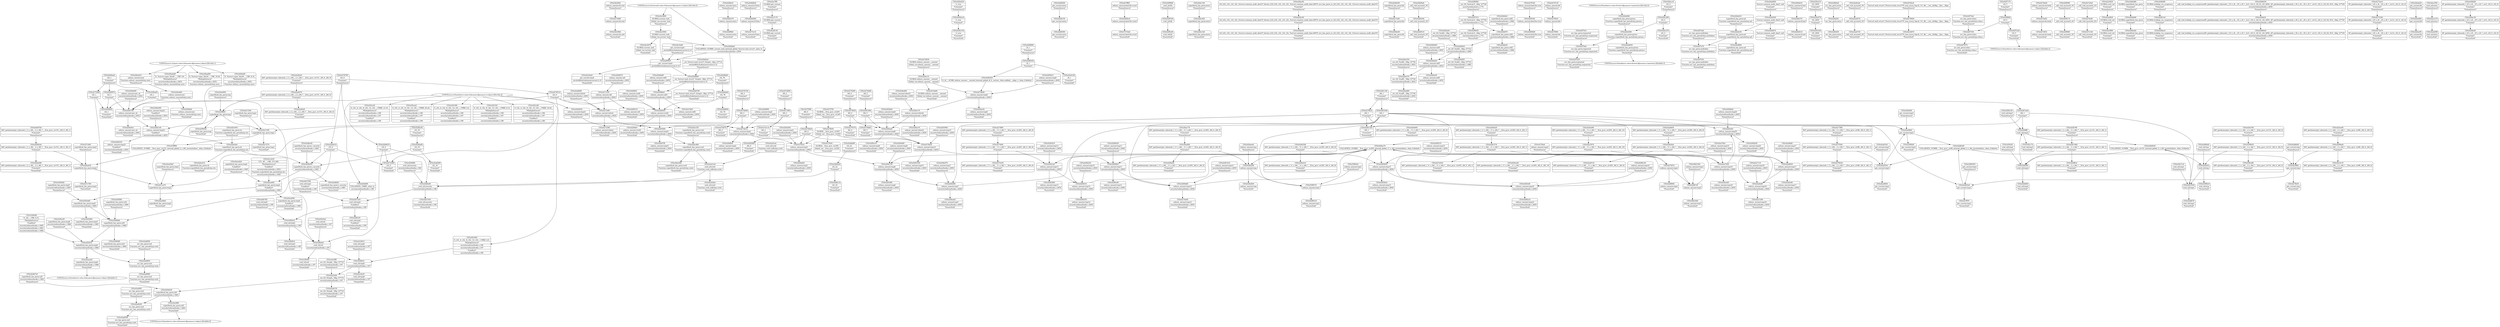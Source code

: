 digraph {
	CE0x4273d00 [shape=record,shape=Mrecord,label="{CE0x4273d00|selinux_umount:do.end}"]
	CE0x42a0000 [shape=record,shape=Mrecord,label="{CE0x42a0000|superblock_has_perm:tmp|*SummSource*}"]
	CE0x4306480 [shape=record,shape=Mrecord,label="{CE0x4306480|superblock_has_perm:sid1|security/selinux/hooks.c,1866|*SummSink*}"]
	CE0x429da80 [shape=record,shape=Mrecord,label="{CE0x429da80|selinux_umount:call3|security/selinux/hooks.c,2650|*SummSource*}"]
	CE0x426fec0 [shape=record,shape=Mrecord,label="{CE0x426fec0|selinux_umount:entry|*SummSource*}"]
	CE0x426d580 [shape=record,shape=Mrecord,label="{CE0x426d580|selinux_umount:if.then}"]
	CE0x42a8120 [shape=record,shape=Mrecord,label="{CE0x42a8120|GLOBAL:get_current|*Constant*|*SummSink*}"]
	CE0x428dfe0 [shape=record,shape=Mrecord,label="{CE0x428dfe0|selinux_umount:tmp4|security/selinux/hooks.c,2650|*SummSink*}"]
	CE0x429e150 [shape=record,shape=Mrecord,label="{CE0x429e150|i1_true|*Constant*|*SummSink*}"]
	"CONST[source:0(mediator),value:2(dynamic)][purpose:{object}][SnkIdx:1]"
	CE0x427f280 [shape=record,shape=Mrecord,label="{CE0x427f280|i64*_getelementptr_inbounds_(_2_x_i64_,_2_x_i64_*___llvm_gcov_ctr98,_i64_0,_i64_1)|*Constant*}"]
	CE0x42a7290 [shape=record,shape=Mrecord,label="{CE0x42a7290|selinux_umount:tmp18|security/selinux/hooks.c,2650|*SummSink*}"]
	CE0x42f2d10 [shape=record,shape=Mrecord,label="{CE0x42f2d10|superblock_has_perm:tmp6|security/selinux/hooks.c,1866}"]
	CE0x42fc520 [shape=record,shape=Mrecord,label="{CE0x42fc520|0:_i32,_4:_i32,_8:_i32,_12:_i32,_:_CMRE_8,12_|*MultipleSource*|security/selinux/hooks.c,196|security/selinux/hooks.c,197|*LoadInst*|security/selinux/hooks.c,196}"]
	CE0x42bad00 [shape=record,shape=Mrecord,label="{CE0x42bad00|8:_%struct.super_block*,_:_CRE_16,20_|*MultipleSource*|security/selinux/hooks.c,2652|Function::selinux_umount&Arg::mnt::}"]
	CE0x42ba430 [shape=record,shape=Mrecord,label="{CE0x42ba430|superblock_has_perm:tmp2}"]
	CE0x42b8290 [shape=record,shape=Mrecord,label="{CE0x42b8290|get_current:entry|*SummSource*}"]
	CE0x4279260 [shape=record,shape=Mrecord,label="{CE0x4279260|i64_4|*Constant*|*SummSource*}"]
	CE0x4280820 [shape=record,shape=Mrecord,label="{CE0x4280820|selinux_umount:tmp11|security/selinux/hooks.c,2650}"]
	CE0x42e7190 [shape=record,shape=Mrecord,label="{CE0x42e7190|superblock_has_perm:tmp1}"]
	CE0x42c0810 [shape=record,shape=Mrecord,label="{CE0x42c0810|cred_sid:tmp6|security/selinux/hooks.c,197|*SummSource*}"]
	CE0x42b8d30 [shape=record,shape=Mrecord,label="{CE0x42b8d30|selinux_umount:cred4|security/selinux/hooks.c,2650}"]
	CE0x42800c0 [shape=record,shape=Mrecord,label="{CE0x42800c0|selinux_umount:land.lhs.true2}"]
	CE0x42ba0d0 [shape=record,shape=Mrecord,label="{CE0x42ba0d0|i64*_getelementptr_inbounds_(_2_x_i64_,_2_x_i64_*___llvm_gcov_ctr151,_i64_0,_i64_1)|*Constant*|*SummSink*}"]
	CE0x4278790 [shape=record,shape=Mrecord,label="{CE0x4278790|i32_0|*Constant*|*SummSource*}"]
	CE0x4286510 [shape=record,shape=Mrecord,label="{CE0x4286510|selinux_umount:tmp1|*SummSink*}"]
	CE0x42fdd60 [shape=record,shape=Mrecord,label="{CE0x42fdd60|cred_sid:tmp2|*SummSink*}"]
	CE0x42f97d0 [shape=record,shape=Mrecord,label="{CE0x42f97d0|cred_sid:bb}"]
	CE0x42bc020 [shape=record,shape=Mrecord,label="{CE0x42bc020|superblock_has_perm:entry}"]
	CE0x42a6280 [shape=record,shape=Mrecord,label="{CE0x42a6280|i32_16|*Constant*|*SummSink*}"]
	CE0x427b6d0 [shape=record,shape=Mrecord,label="{CE0x427b6d0|i64_3|*Constant*}"]
	"CONST[source:0(mediator),value:2(dynamic)][purpose:{subject}][SnkIdx:0]"
	CE0x42a8590 [shape=record,shape=Mrecord,label="{CE0x42a8590|avc_has_perm:ssid|Function::avc_has_perm&Arg::ssid::|*SummSink*}"]
	CE0x4299bc0 [shape=record,shape=Mrecord,label="{CE0x4299bc0|cred_sid:tmp|*SummSink*}"]
	CE0x42bb360 [shape=record,shape=Mrecord,label="{CE0x42bb360|selinux_umount:tmp22|*LoadInst*|security/selinux/hooks.c,2652|*SummSource*}"]
	CE0x42fac00 [shape=record,shape=Mrecord,label="{CE0x42fac00|i32_(i32,_i32,_i16,_i32,_%struct.common_audit_data*)*_bitcast_(i32_(i32,_i32,_i16,_i32,_%struct.common_audit_data.495*)*_avc_has_perm_to_i32_(i32,_i32,_i16,_i32,_%struct.common_audit_data*)*)|*Constant*|*SummSource*}"]
	CE0x428dc90 [shape=record,shape=Mrecord,label="{CE0x428dc90|superblock_has_perm:bb|*SummSource*}"]
	CE0x42dbf20 [shape=record,shape=Mrecord,label="{CE0x42dbf20|superblock_has_perm:s_security|security/selinux/hooks.c,1865|*SummSink*}"]
	CE0x42fbf40 [shape=record,shape=Mrecord,label="{CE0x42fbf40|cred_sid:sid|security/selinux/hooks.c,197|*SummSink*}"]
	CE0x429dce0 [shape=record,shape=Mrecord,label="{CE0x429dce0|i1_true|*Constant*}"]
	CE0x4279050 [shape=record,shape=Mrecord,label="{CE0x4279050|i64_4|*Constant*}"]
	CE0x42b64a0 [shape=record,shape=Mrecord,label="{CE0x42b64a0|_call_void_mcount()_#3|*SummSource*}"]
	CE0x4273c10 [shape=record,shape=Mrecord,label="{CE0x4273c10|selinux_umount:if.then|*SummSink*}"]
	CE0x42bd9e0 [shape=record,shape=Mrecord,label="{CE0x42bd9e0|_ret_i32_%call2,_!dbg_!27722|security/selinux/hooks.c,1866}"]
	CE0x429d240 [shape=record,shape=Mrecord,label="{CE0x429d240|selinux_umount:tmp20|security/selinux/hooks.c,2650|*SummSink*}"]
	CE0x42fb8c0 [shape=record,shape=Mrecord,label="{CE0x42fb8c0|cred_sid:tmp5|security/selinux/hooks.c,196|*SummSink*}"]
	CE0x4278ee0 [shape=record,shape=Mrecord,label="{CE0x4278ee0|selinux_umount:tmp10|security/selinux/hooks.c,2650}"]
	CE0x4283d10 [shape=record,shape=Mrecord,label="{CE0x4283d10|selinux_umount:tmp13|security/selinux/hooks.c,2650|*SummSource*}"]
	CE0x42806d0 [shape=record,shape=Mrecord,label="{CE0x42806d0|selinux_umount:land.lhs.true|*SummSink*}"]
	CE0x42f9620 [shape=record,shape=Mrecord,label="{CE0x42f9620|i64*_getelementptr_inbounds_(_2_x_i64_,_2_x_i64_*___llvm_gcov_ctr131,_i64_0,_i64_0)|*Constant*}"]
	CE0x427d930 [shape=record,shape=Mrecord,label="{CE0x427d930|GLOBAL:selinux_umount.__warned|Global_var:selinux_umount.__warned|*SummSource*}"]
	CE0x42a36f0 [shape=record,shape=Mrecord,label="{CE0x42a36f0|superblock_has_perm:call|security/selinux/hooks.c,1863|*SummSink*}"]
	CE0x4283ca0 [shape=record,shape=Mrecord,label="{CE0x4283ca0|selinux_umount:tmp13|security/selinux/hooks.c,2650}"]
	CE0x42a7400 [shape=record,shape=Mrecord,label="{CE0x42a7400|selinux_umount:tmp19|security/selinux/hooks.c,2650}"]
	CE0x4281480 [shape=record,shape=Mrecord,label="{CE0x4281480|i64_5|*Constant*}"]
	CE0x42c3e50 [shape=record,shape=Mrecord,label="{CE0x42c3e50|272:_i8*,_:_CRE_272,280_|*MultipleSource*|*LoadInst*|security/selinux/hooks.c,2652|Function::superblock_has_perm&Arg::sb::|security/selinux/hooks.c,1865}"]
	CE0x4299aa0 [shape=record,shape=Mrecord,label="{CE0x4299aa0|i64*_getelementptr_inbounds_(_2_x_i64_,_2_x_i64_*___llvm_gcov_ctr98,_i64_0,_i64_0)|*Constant*}"]
	CE0x429ebf0 [shape=record,shape=Mrecord,label="{CE0x429ebf0|8:_%struct.super_block*,_:_CRE_8,16_|*MultipleSource*|security/selinux/hooks.c,2652|Function::selinux_umount&Arg::mnt::}"]
	CE0x42b6610 [shape=record,shape=Mrecord,label="{CE0x42b6610|i32_0|*Constant*}"]
	CE0x42700c0 [shape=record,shape=Mrecord,label="{CE0x42700c0|selinux_umount:bb}"]
	CE0x428cfc0 [shape=record,shape=Mrecord,label="{CE0x428cfc0|cred_sid:tmp}"]
	CE0x4280450 [shape=record,shape=Mrecord,label="{CE0x4280450|get_current:tmp1|*SummSource*}"]
	CE0x4284220 [shape=record,shape=Mrecord,label="{CE0x4284220|selinux_umount:tmp14|security/selinux/hooks.c,2650|*SummSource*}"]
	CE0x42b8700 [shape=record,shape=Mrecord,label="{CE0x42b8700|_ret_%struct.task_struct*_%tmp4,_!dbg_!27714|./arch/x86/include/asm/current.h,14|*SummSink*}"]
	CE0x42845a0 [shape=record,shape=Mrecord,label="{CE0x42845a0|i64*_getelementptr_inbounds_(_2_x_i64_,_2_x_i64_*___llvm_gcov_ctr151,_i64_0,_i64_1)|*Constant*}"]
	CE0x4283190 [shape=record,shape=Mrecord,label="{CE0x4283190|selinux_umount:tmp10|security/selinux/hooks.c,2650|*SummSink*}"]
	CE0x428eaa0 [shape=record,shape=Mrecord,label="{CE0x428eaa0|selinux_umount:tmp7|security/selinux/hooks.c,2650|*SummSink*}"]
	CE0x42b8b60 [shape=record,shape=Mrecord,label="{CE0x42b8b60|i32_78|*Constant*|*SummSink*}"]
	CE0x427f700 [shape=record,shape=Mrecord,label="{CE0x427f700|GLOBAL:__llvm_gcov_ctr205|Global_var:__llvm_gcov_ctr205|*SummSource*}"]
	CE0x42a7c70 [shape=record,shape=Mrecord,label="{CE0x42a7c70|GLOBAL:get_current|*Constant*}"]
	CE0x42c4c70 [shape=record,shape=Mrecord,label="{CE0x42c4c70|i64*_getelementptr_inbounds_(_2_x_i64_,_2_x_i64_*___llvm_gcov_ctr98,_i64_0,_i64_0)|*Constant*|*SummSink*}"]
	CE0x42bce70 [shape=record,shape=Mrecord,label="{CE0x42bce70|i32_4|*Constant*|*SummSink*}"]
	CE0x42811b0 [shape=record,shape=Mrecord,label="{CE0x42811b0|i64_1|*Constant*|*SummSink*}"]
	CE0x42bd670 [shape=record,shape=Mrecord,label="{CE0x42bd670|%struct.common_audit_data*_null|*Constant*|*SummSink*}"]
	CE0x4281140 [shape=record,shape=Mrecord,label="{CE0x4281140|i64_1|*Constant*|*SummSource*}"]
	CE0x42dbc40 [shape=record,shape=Mrecord,label="{CE0x42dbc40|i32_16|*Constant*|*SummSource*}"]
	CE0x42a09b0 [shape=record,shape=Mrecord,label="{CE0x42a09b0|get_current:tmp3}"]
	CE0x3b22fe0 [shape=record,shape=Mrecord,label="{CE0x3b22fe0|selinux_umount:do.end|*SummSource*}"]
	CE0x42bc530 [shape=record,shape=Mrecord,label="{CE0x42bc530|superblock_has_perm:cred|Function::superblock_has_perm&Arg::cred::|*SummSource*}"]
	CE0x426ee70 [shape=record,shape=Mrecord,label="{CE0x426ee70|selinux_umount:tobool1|security/selinux/hooks.c,2650|*SummSink*}"]
	CE0x42bdc00 [shape=record,shape=Mrecord,label="{CE0x42bdc00|superblock_has_perm:ad|Function::superblock_has_perm&Arg::ad::}"]
	CE0x4286140 [shape=record,shape=Mrecord,label="{CE0x4286140|selinux_umount:tmp16|security/selinux/hooks.c,2650|*SummSource*}"]
	CE0x42b8660 [shape=record,shape=Mrecord,label="{CE0x42b8660|_ret_%struct.task_struct*_%tmp4,_!dbg_!27714|./arch/x86/include/asm/current.h,14}"]
	CE0x42be680 [shape=record,shape=Mrecord,label="{CE0x42be680|_ret_i32_%call5,_!dbg_!27742|security/selinux/hooks.c,2652|*SummSink*}"]
	"CONST[source:2(external),value:2(dynamic)][purpose:{subject}][SrcIdx:3]"
	CE0x429e590 [shape=record,shape=Mrecord,label="{CE0x429e590|i64*_getelementptr_inbounds_(_11_x_i64_,_11_x_i64_*___llvm_gcov_ctr205,_i64_0,_i64_8)|*Constant*}"]
	CE0x427f630 [shape=record,shape=Mrecord,label="{CE0x427f630|GLOBAL:__llvm_gcov_ctr205|Global_var:__llvm_gcov_ctr205}"]
	CE0x428e570 [shape=record,shape=Mrecord,label="{CE0x428e570|selinux_umount:if.end}"]
	CE0x427cf90 [shape=record,shape=Mrecord,label="{CE0x427cf90|i64_2|*Constant*}"]
	CE0x427f940 [shape=record,shape=Mrecord,label="{CE0x427f940|selinux_umount:bb|*SummSink*}"]
	CE0x429cd90 [shape=record,shape=Mrecord,label="{CE0x429cd90|i64*_getelementptr_inbounds_(_11_x_i64_,_11_x_i64_*___llvm_gcov_ctr205,_i64_0,_i64_10)|*Constant*|*SummSource*}"]
	CE0x429cf20 [shape=record,shape=Mrecord,label="{CE0x429cf20|selinux_umount:tmp20|security/selinux/hooks.c,2650}"]
	CE0x42a6c60 [shape=record,shape=Mrecord,label="{CE0x42a6c60|selinux_umount:tmp17|security/selinux/hooks.c,2650|*SummSink*}"]
	CE0x42a67c0 [shape=record,shape=Mrecord,label="{CE0x42a67c0|i64*_getelementptr_inbounds_(_11_x_i64_,_11_x_i64_*___llvm_gcov_ctr205,_i64_0,_i64_9)|*Constant*|*SummSink*}"]
	CE0x4280b30 [shape=record,shape=Mrecord,label="{CE0x4280b30|selinux_umount:tmp11|security/selinux/hooks.c,2650|*SummSource*}"]
	CE0x42b6140 [shape=record,shape=Mrecord,label="{CE0x42b6140|cred_sid:tmp3|*SummSource*}"]
	CE0x42e8270 [shape=record,shape=Mrecord,label="{CE0x42e8270|i64*_getelementptr_inbounds_(_2_x_i64_,_2_x_i64_*___llvm_gcov_ctr151,_i64_0,_i64_0)|*Constant*}"]
	CE0x428e610 [shape=record,shape=Mrecord,label="{CE0x428e610|selinux_umount:if.end|*SummSource*}"]
	CE0x42fd8c0 [shape=record,shape=Mrecord,label="{CE0x42fd8c0|i64*_getelementptr_inbounds_(_2_x_i64_,_2_x_i64_*___llvm_gcov_ctr131,_i64_0,_i64_1)|*Constant*|*SummSink*}"]
	CE0x42b7050 [shape=record,shape=Mrecord,label="{CE0x42b7050|cred_sid:security|security/selinux/hooks.c,196|*SummSink*}"]
	CE0x42deb30 [shape=record,shape=Mrecord,label="{CE0x42deb30|superblock_has_perm:call|security/selinux/hooks.c,1863}"]
	CE0x42bc8e0 [shape=record,shape=Mrecord,label="{CE0x42bc8e0|superblock_has_perm:sb|Function::superblock_has_perm&Arg::sb::}"]
	CE0x42a6650 [shape=record,shape=Mrecord,label="{CE0x42a6650|i64*_getelementptr_inbounds_(_11_x_i64_,_11_x_i64_*___llvm_gcov_ctr205,_i64_0,_i64_9)|*Constant*|*SummSource*}"]
	CE0x427c6f0 [shape=record,shape=Mrecord,label="{CE0x427c6f0|superblock_has_perm:tmp2|*SummSource*}"]
	CE0x42b9500 [shape=record,shape=Mrecord,label="{CE0x42b9500|selinux_umount:tmp21|security/selinux/hooks.c,2650|*SummSource*}"]
	CE0x427b740 [shape=record,shape=Mrecord,label="{CE0x427b740|i64_3|*Constant*|*SummSource*}"]
	CE0x42c7a00 [shape=record,shape=Mrecord,label="{CE0x42c7a00|superblock_has_perm:bb}"]
	CE0x42fa760 [shape=record,shape=Mrecord,label="{CE0x42fa760|i64*_getelementptr_inbounds_(_2_x_i64_,_2_x_i64_*___llvm_gcov_ctr131,_i64_0,_i64_0)|*Constant*|*SummSource*}"]
	CE0x427b9e0 [shape=record,shape=Mrecord,label="{CE0x427b9e0|i64_0|*Constant*}"]
	"CONST[source:0(mediator),value:0(static)][purpose:{operation}][SnkIdx:3]"
	CE0x429c3a0 [shape=record,shape=Mrecord,label="{CE0x429c3a0|i32_2650|*Constant*|*SummSink*}"]
	CE0x42bc950 [shape=record,shape=Mrecord,label="{CE0x42bc950|superblock_has_perm:sb|Function::superblock_has_perm&Arg::sb::|*SummSource*}"]
	CE0x4283d80 [shape=record,shape=Mrecord,label="{CE0x4283d80|selinux_umount:tmp13|security/selinux/hooks.c,2650|*SummSink*}"]
	CE0x429e020 [shape=record,shape=Mrecord,label="{CE0x429e020|i1_true|*Constant*|*SummSource*}"]
	CE0x42bdee0 [shape=record,shape=Mrecord,label="{CE0x42bdee0|_ret_i32_%call2,_!dbg_!27722|security/selinux/hooks.c,1866|*SummSource*}"]
	CE0x426ed00 [shape=record,shape=Mrecord,label="{CE0x426ed00|selinux_umount:tobool1|security/selinux/hooks.c,2650|*SummSource*}"]
	CE0x42f78e0 [shape=record,shape=Mrecord,label="{CE0x42f78e0|avc_has_perm:requested|Function::avc_has_perm&Arg::requested::}"]
	CE0x42b6c10 [shape=record,shape=Mrecord,label="{CE0x42b6c10|i32_22|*Constant*|*SummSink*}"]
	CE0x42faf30 [shape=record,shape=Mrecord,label="{CE0x42faf30|avc_has_perm:entry}"]
	CE0x42b9bd0 [shape=record,shape=Mrecord,label="{CE0x42b9bd0|i32_1|*Constant*|*SummSink*}"]
	CE0x42fdcf0 [shape=record,shape=Mrecord,label="{CE0x42fdcf0|cred_sid:tmp2|*SummSource*}"]
	CE0x429a8d0 [shape=record,shape=Mrecord,label="{CE0x429a8d0|selinux_umount:tmp6|security/selinux/hooks.c,2650|*SummSource*}"]
	CE0x4283060 [shape=record,shape=Mrecord,label="{CE0x4283060|selinux_umount:tmp10|security/selinux/hooks.c,2650|*SummSource*}"]
	CE0x42a4730 [shape=record,shape=Mrecord,label="{CE0x42a4730|_call_void_mcount()_#3|*SummSink*}"]
	CE0x42fdc80 [shape=record,shape=Mrecord,label="{CE0x42fdc80|cred_sid:tmp2}"]
	CE0x428ee70 [shape=record,shape=Mrecord,label="{CE0x428ee70|COLLAPSED:_GCMRE___llvm_gcov_ctr205_internal_global_11_x_i64_zeroinitializer:_elem_0:default:}"]
	CE0x42fd0c0 [shape=record,shape=Mrecord,label="{CE0x42fd0c0|cred_sid:tmp6|security/selinux/hooks.c,197}"]
	CE0x4276ac0 [shape=record,shape=Mrecord,label="{CE0x4276ac0|%struct.task_struct*_(%struct.task_struct**)*_asm_movq_%gs:$_1:P_,$0_,_r,im,_dirflag_,_fpsr_,_flags_|*SummSource*}"]
	CE0x426ea30 [shape=record,shape=Mrecord,label="{CE0x426ea30|selinux_umount:tmp8|security/selinux/hooks.c,2650|*SummSink*}"]
	CE0x42fb530 [shape=record,shape=Mrecord,label="{CE0x42fb530|cred_sid:tmp4|*LoadInst*|security/selinux/hooks.c,196|*SummSink*}"]
	CE0x42bb140 [shape=record,shape=Mrecord,label="{CE0x42bb140|selinux_umount:tmp22|*LoadInst*|security/selinux/hooks.c,2652}"]
	CE0x42be550 [shape=record,shape=Mrecord,label="{CE0x42be550|_ret_i32_%call5,_!dbg_!27742|security/selinux/hooks.c,2652|*SummSource*}"]
	CE0x428ee00 [shape=record,shape=Mrecord,label="{CE0x428ee00|selinux_umount:tmp}"]
	CE0x4284350 [shape=record,shape=Mrecord,label="{CE0x4284350|selinux_umount:tmp14|security/selinux/hooks.c,2650|*SummSink*}"]
	CE0x4285610 [shape=record,shape=Mrecord,label="{CE0x4285610|selinux_umount:tmp8|security/selinux/hooks.c,2650|*SummSource*}"]
	CE0x42f80b0 [shape=record,shape=Mrecord,label="{CE0x42f80b0|_ret_i32_%retval.0,_!dbg_!27728|security/selinux/avc.c,775|*SummSource*}"]
	CE0x42b7560 [shape=record,shape=Mrecord,label="{CE0x42b7560|cred_sid:tmp4|*LoadInst*|security/selinux/hooks.c,196|*SummSource*}"]
	CE0x428f130 [shape=record,shape=Mrecord,label="{CE0x428f130|selinux_umount:tmp3}"]
	CE0x429e9c0 [shape=record,shape=Mrecord,label="{CE0x429e9c0|selinux_umount:mnt_sb|security/selinux/hooks.c,2652|*SummSink*}"]
	CE0x42fdff0 [shape=record,shape=Mrecord,label="{CE0x42fdff0|cred_sid:tmp3}"]
	CE0x42e6ca0 [shape=record,shape=Mrecord,label="{CE0x42e6ca0|_call_void_mcount()_#3|*SummSource*}"]
	CE0x4274f90 [shape=record,shape=Mrecord,label="{CE0x4274f90|i64*_getelementptr_inbounds_(_11_x_i64_,_11_x_i64_*___llvm_gcov_ctr205,_i64_0,_i64_6)|*Constant*|*SummSource*}"]
	CE0x42b9670 [shape=record,shape=Mrecord,label="{CE0x42b9670|i32_1|*Constant*}"]
	CE0x42f75a0 [shape=record,shape=Mrecord,label="{CE0x42f75a0|avc_has_perm:tclass|Function::avc_has_perm&Arg::tclass::|*SummSource*}"]
	CE0x427de40 [shape=record,shape=Mrecord,label="{CE0x427de40|selinux_umount:do.body|*SummSource*}"]
	CE0x429f4f0 [shape=record,shape=Mrecord,label="{CE0x429f4f0|_call_void_mcount()_#3|*SummSink*}"]
	CE0x427bef0 [shape=record,shape=Mrecord,label="{CE0x427bef0|_call_void_mcount()_#3}"]
	CE0x42f99d0 [shape=record,shape=Mrecord,label="{CE0x42f99d0|cred_sid:bb|*SummSource*}"]
	CE0x429e790 [shape=record,shape=Mrecord,label="{CE0x429e790|selinux_umount:mnt_sb|security/selinux/hooks.c,2652}"]
	CE0x42f79c0 [shape=record,shape=Mrecord,label="{CE0x42f79c0|avc_has_perm:requested|Function::avc_has_perm&Arg::requested::|*SummSource*}"]
	CE0x42b73e0 [shape=record,shape=Mrecord,label="{CE0x42b73e0|cred_sid:tmp4|*LoadInst*|security/selinux/hooks.c,196}"]
	CE0x429f890 [shape=record,shape=Mrecord,label="{CE0x429f890|i8_1|*Constant*|*SummSource*}"]
	CE0x429e600 [shape=record,shape=Mrecord,label="{CE0x429e600|i64*_getelementptr_inbounds_(_11_x_i64_,_11_x_i64_*___llvm_gcov_ctr205,_i64_0,_i64_8)|*Constant*|*SummSource*}"]
	CE0x4282990 [shape=record,shape=Mrecord,label="{CE0x4282990|i64_0|*Constant*|*SummSink*}"]
	CE0x42e7270 [shape=record,shape=Mrecord,label="{CE0x42e7270|superblock_has_perm:tmp1|*SummSink*}"]
	CE0x42a4820 [shape=record,shape=Mrecord,label="{CE0x42a4820|GLOBAL:cred_sid|*Constant*}"]
	CE0x42fab20 [shape=record,shape=Mrecord,label="{CE0x42fab20|superblock_has_perm:call2|security/selinux/hooks.c,1866|*SummSink*}"]
	CE0x42bbeb0 [shape=record,shape=Mrecord,label="{CE0x42bbeb0|GLOBAL:superblock_has_perm|*Constant*|*SummSink*}"]
	CE0x42a7b00 [shape=record,shape=Mrecord,label="{CE0x42a7b00|selinux_umount:call3|security/selinux/hooks.c,2650|*SummSink*}"]
	CE0x42f7de0 [shape=record,shape=Mrecord,label="{CE0x42f7de0|avc_has_perm:auditdata|Function::avc_has_perm&Arg::auditdata::|*SummSource*}"]
	CE0x42e7200 [shape=record,shape=Mrecord,label="{CE0x42e7200|superblock_has_perm:tmp1|*SummSource*}"]
	CE0x42a44b0 [shape=record,shape=Mrecord,label="{CE0x42a44b0|superblock_has_perm:tmp3|*SummSink*}"]
	CE0x42dca00 [shape=record,shape=Mrecord,label="{CE0x42dca00|i64*_getelementptr_inbounds_(_2_x_i64_,_2_x_i64_*___llvm_gcov_ctr98,_i64_0,_i64_0)|*Constant*|*SummSource*}"]
	CE0x4274bf0 [shape=record,shape=Mrecord,label="{CE0x4274bf0|i64*_getelementptr_inbounds_(_11_x_i64_,_11_x_i64_*___llvm_gcov_ctr205,_i64_0,_i64_6)|*Constant*}"]
	CE0x42fc400 [shape=record,shape=Mrecord,label="{CE0x42fc400|0:_i32,_4:_i32,_8:_i32,_12:_i32,_:_CMRE_4,8_|*MultipleSource*|security/selinux/hooks.c,196|security/selinux/hooks.c,197|*LoadInst*|security/selinux/hooks.c,196}"]
	CE0x4285b00 [shape=record,shape=Mrecord,label="{CE0x4285b00|selinux_umount:tmp15|security/selinux/hooks.c,2650}"]
	CE0x42b8f20 [shape=record,shape=Mrecord,label="{CE0x42b8f20|selinux_umount:cred4|security/selinux/hooks.c,2650|*SummSource*}"]
	CE0x427fd70 [shape=record,shape=Mrecord,label="{CE0x427fd70|selinux_umount:tmp2}"]
	CE0x42f7530 [shape=record,shape=Mrecord,label="{CE0x42f7530|avc_has_perm:tclass|Function::avc_has_perm&Arg::tclass::}"]
	CE0x42b8bd0 [shape=record,shape=Mrecord,label="{CE0x42b8bd0|i32_78|*Constant*|*SummSource*}"]
	CE0x5727de0 [shape=record,shape=Mrecord,label="{CE0x5727de0|selinux_umount:land.lhs.true2|*SummSink*}"]
	CE0x427ff70 [shape=record,shape=Mrecord,label="{CE0x427ff70|get_current:tmp1|*SummSink*}"]
	CE0x42ee400 [shape=record,shape=Mrecord,label="{CE0x42ee400|superblock_has_perm:tmp4|*LoadInst*|security/selinux/hooks.c,1865}"]
	CE0x42fbeb0 [shape=record,shape=Mrecord,label="{CE0x42fbeb0|cred_sid:sid|security/selinux/hooks.c,197}"]
	CE0x42f6fd0 [shape=record,shape=Mrecord,label="{CE0x42f6fd0|i16_5|*Constant*}"]
	CE0x427f420 [shape=record,shape=Mrecord,label="{CE0x427f420|GLOBAL:__llvm_gcov_ctr205|Global_var:__llvm_gcov_ctr205|*SummSink*}"]
	CE0x42b8ab0 [shape=record,shape=Mrecord,label="{CE0x42b8ab0|i32_78|*Constant*}"]
	CE0x42b84a0 [shape=record,shape=Mrecord,label="{CE0x42b84a0|_ret_%struct.task_struct*_%tmp4,_!dbg_!27714|./arch/x86/include/asm/current.h,14|*SummSource*}"]
	CE0x4305f60 [shape=record,shape=Mrecord,label="{CE0x4305f60|superblock_has_perm:sid1|security/selinux/hooks.c,1866|*SummSource*}"]
	CE0x42c5e80 [shape=record,shape=Mrecord,label="{CE0x42c5e80|get_current:tmp4|./arch/x86/include/asm/current.h,14|*SummSource*}"]
	CE0x42fcc80 [shape=record,shape=Mrecord,label="{CE0x42fcc80|0:_i32,_4:_i32,_8:_i32,_12:_i32,_:_CMRE_16,20_|*MultipleSource*|security/selinux/hooks.c,196|security/selinux/hooks.c,197|*LoadInst*|security/selinux/hooks.c,196}"]
	CE0x42b8150 [shape=record,shape=Mrecord,label="{CE0x42b8150|get_current:entry}"]
	CE0x42bd390 [shape=record,shape=Mrecord,label="{CE0x42bd390|superblock_has_perm:perms|Function::superblock_has_perm&Arg::perms::}"]
	CE0x42b9aa0 [shape=record,shape=Mrecord,label="{CE0x42b9aa0|i32_1|*Constant*|*SummSource*}"]
	CE0x42f9c40 [shape=record,shape=Mrecord,label="{CE0x42f9c40|cred_sid:bb|*SummSink*}"]
	CE0x58d13b0 [shape=record,shape=Mrecord,label="{CE0x58d13b0|selinux_umount:tmp3|*SummSource*}"]
	CE0x42fb760 [shape=record,shape=Mrecord,label="{CE0x42fb760|cred_sid:tmp5|security/selinux/hooks.c,196|*SummSource*}"]
	CE0x4275230 [shape=record,shape=Mrecord,label="{CE0x4275230|i64*_getelementptr_inbounds_(_11_x_i64_,_11_x_i64_*___llvm_gcov_ctr205,_i64_0,_i64_6)|*Constant*|*SummSink*}"]
	CE0x4280dd0 [shape=record,shape=Mrecord,label="{CE0x4280dd0|selinux_umount:tmp12|security/selinux/hooks.c,2650}"]
	CE0x42c0a30 [shape=record,shape=Mrecord,label="{CE0x42c0a30|cred_sid:tmp6|security/selinux/hooks.c,197|*SummSink*}"]
	CE0x4299440 [shape=record,shape=Mrecord,label="{CE0x4299440|superblock_has_perm:tmp|*SummSink*}"]
	CE0x42a7ff0 [shape=record,shape=Mrecord,label="{CE0x42a7ff0|GLOBAL:get_current|*Constant*|*SummSource*}"]
	CE0x42b6240 [shape=record,shape=Mrecord,label="{CE0x42b6240|_call_void_mcount()_#3}"]
	CE0x42fca30 [shape=record,shape=Mrecord,label="{CE0x42fca30|0:_i32,_4:_i32,_8:_i32,_12:_i32,_:_CMRE_12,16_|*MultipleSource*|security/selinux/hooks.c,196|security/selinux/hooks.c,197|*LoadInst*|security/selinux/hooks.c,196}"]
	CE0x42f7d70 [shape=record,shape=Mrecord,label="{CE0x42f7d70|avc_has_perm:auditdata|Function::avc_has_perm&Arg::auditdata::}"]
	CE0x4285450 [shape=record,shape=Mrecord,label="{CE0x4285450|0:_i8,_:_GCMR_selinux_umount.__warned_internal_global_i8_0,_section_.data.unlikely_,_align_1:_elem_0:default:}"]
	CE0x42754d0 [shape=record,shape=Mrecord,label="{CE0x42754d0|i32_1|*Constant*}"]
	CE0x429ce40 [shape=record,shape=Mrecord,label="{CE0x429ce40|i64*_getelementptr_inbounds_(_11_x_i64_,_11_x_i64_*___llvm_gcov_ctr205,_i64_0,_i64_10)|*Constant*|*SummSink*}"]
	CE0x42bd460 [shape=record,shape=Mrecord,label="{CE0x42bd460|superblock_has_perm:perms|Function::superblock_has_perm&Arg::perms::|*SummSource*}"]
	CE0x4278020 [shape=record,shape=Mrecord,label="{CE0x4278020|i64*_getelementptr_inbounds_(_2_x_i64_,_2_x_i64_*___llvm_gcov_ctr98,_i64_0,_i64_1)|*Constant*|*SummSink*}"]
	CE0x429ceb0 [shape=record,shape=Mrecord,label="{CE0x429ceb0|selinux_umount:tmp19|security/selinux/hooks.c,2650|*SummSink*}"]
	CE0x42a5ff0 [shape=record,shape=Mrecord,label="{CE0x42a5ff0|_ret_i32_%tmp6,_!dbg_!27716|security/selinux/hooks.c,197|*SummSource*}"]
	CE0x427f1b0 [shape=record,shape=Mrecord,label="{CE0x427f1b0|selinux_umount:land.lhs.true|*SummSource*}"]
	CE0x4285ef0 [shape=record,shape=Mrecord,label="{CE0x4285ef0|selinux_umount:tmp16|security/selinux/hooks.c,2650}"]
	CE0x42eea20 [shape=record,shape=Mrecord,label="{CE0x42eea20|superblock_has_perm:tmp6|security/selinux/hooks.c,1866|*SummSink*}"]
	CE0x42a43b0 [shape=record,shape=Mrecord,label="{CE0x42a43b0|superblock_has_perm:tmp3|*SummSource*}"]
	CE0x42c0560 [shape=record,shape=Mrecord,label="{CE0x42c0560|GLOBAL:current_task|Global_var:current_task}"]
	CE0x42a5de0 [shape=record,shape=Mrecord,label="{CE0x42a5de0|cred_sid:cred|Function::cred_sid&Arg::cred::|*SummSink*}"]
	CE0x42b7d60 [shape=record,shape=Mrecord,label="{CE0x42b7d60|i64*_getelementptr_inbounds_(_2_x_i64_,_2_x_i64_*___llvm_gcov_ctr131,_i64_0,_i64_1)|*Constant*}"]
	CE0x42f7b30 [shape=record,shape=Mrecord,label="{CE0x42f7b30|avc_has_perm:requested|Function::avc_has_perm&Arg::requested::|*SummSink*}"]
	CE0x42b6df0 [shape=record,shape=Mrecord,label="{CE0x42b6df0|COLLAPSED:_CMRE:_elem_0::|security/selinux/hooks.c,196}"]
	CE0x42bccc0 [shape=record,shape=Mrecord,label="{CE0x42bccc0|i32_4|*Constant*|*SummSource*}"]
	CE0x42bb940 [shape=record,shape=Mrecord,label="{CE0x42bb940|selinux_umount:call5|security/selinux/hooks.c,2652|*SummSource*}"]
	CE0x42a5eb0 [shape=record,shape=Mrecord,label="{CE0x42a5eb0|_ret_i32_%tmp6,_!dbg_!27716|security/selinux/hooks.c,197}"]
	CE0x429b9f0 [shape=record,shape=Mrecord,label="{CE0x429b9f0|GLOBAL:lockdep_rcu_suspicious|*Constant*|*SummSource*}"]
	CE0x429afc0 [shape=record,shape=Mrecord,label="{CE0x429afc0|_call_void_lockdep_rcu_suspicious(i8*_getelementptr_inbounds_(_25_x_i8_,_25_x_i8_*_.str3,_i32_0,_i32_0),_i32_2650,_i8*_getelementptr_inbounds_(_45_x_i8_,_45_x_i8_*_.str12,_i32_0,_i32_0))_#10,_!dbg_!27729|security/selinux/hooks.c,2650}"]
	CE0x4270130 [shape=record,shape=Mrecord,label="{CE0x4270130|selinux_umount:bb|*SummSource*}"]
	CE0x428eee0 [shape=record,shape=Mrecord,label="{CE0x428eee0|selinux_umount:tmp|*SummSource*}"]
	CE0x427c230 [shape=record,shape=Mrecord,label="{CE0x427c230|selinux_umount:call|security/selinux/hooks.c,2650}"]
	CE0x42a3890 [shape=record,shape=Mrecord,label="{CE0x42a3890|GLOBAL:cred_sid|*Constant*|*SummSink*}"]
	CE0x42fb450 [shape=record,shape=Mrecord,label="{CE0x42fb450|avc_has_perm:entry|*SummSink*}"]
	CE0x42c0600 [shape=record,shape=Mrecord,label="{CE0x42c0600|GLOBAL:current_task|Global_var:current_task|*SummSource*}"]
	CE0x42bbb80 [shape=record,shape=Mrecord,label="{CE0x42bbb80|GLOBAL:superblock_has_perm|*Constant*}"]
	CE0x42a01d0 [shape=record,shape=Mrecord,label="{CE0x42a01d0|i8_1|*Constant*|*SummSink*}"]
	CE0x42a5ce0 [shape=record,shape=Mrecord,label="{CE0x42a5ce0|cred_sid:cred|Function::cred_sid&Arg::cred::|*SummSource*}"]
	CE0x42b8da0 [shape=record,shape=Mrecord,label="{CE0x42b8da0|COLLAPSED:_GCMRE_current_task_external_global_%struct.task_struct*:_elem_0::|security/selinux/hooks.c,2650}"]
	CE0x427fb50 [shape=record,shape=Mrecord,label="{CE0x427fb50|get_current:tmp|*SummSink*}"]
	CE0x42fcea0 [shape=record,shape=Mrecord,label="{CE0x42fcea0|0:_i32,_4:_i32,_8:_i32,_12:_i32,_:_CMRE_20,24_|*MultipleSource*|security/selinux/hooks.c,196|security/selinux/hooks.c,197|*LoadInst*|security/selinux/hooks.c,196}"]
	CE0x42c0670 [shape=record,shape=Mrecord,label="{CE0x42c0670|GLOBAL:current_task|Global_var:current_task|*SummSink*}"]
	CE0x42c9d70 [shape=record,shape=Mrecord,label="{CE0x42c9d70|%struct.task_struct*_(%struct.task_struct**)*_asm_movq_%gs:$_1:P_,$0_,_r,im,_dirflag_,_fpsr_,_flags_|*SummSink*}"]
	CE0x42a6410 [shape=record,shape=Mrecord,label="{CE0x42a6410|i32_0|*Constant*}"]
	CE0x4272280 [shape=record,shape=Mrecord,label="{CE0x4272280|i32_0|*Constant*|*SummSink*}"]
	CE0x42820f0 [shape=record,shape=Mrecord,label="{CE0x42820f0|selinux_umount:tmp7|security/selinux/hooks.c,2650}"]
	CE0x4282370 [shape=record,shape=Mrecord,label="{CE0x4282370|selinux_umount:entry}"]
	CE0x42810d0 [shape=record,shape=Mrecord,label="{CE0x42810d0|i64_1|*Constant*}"]
	CE0x428f060 [shape=record,shape=Mrecord,label="{CE0x428f060|selinux_umount:tmp2|*SummSink*}"]
	CE0x4284420 [shape=record,shape=Mrecord,label="{CE0x4284420|i64*_getelementptr_inbounds_(_11_x_i64_,_11_x_i64_*___llvm_gcov_ctr205,_i64_0,_i64_1)|*Constant*|*SummSource*}"]
	CE0x42bc290 [shape=record,shape=Mrecord,label="{CE0x42bc290|i32_4|*Constant*}"]
	CE0x42b6510 [shape=record,shape=Mrecord,label="{CE0x42b6510|_call_void_mcount()_#3|*SummSink*}"]
	CE0x42803e0 [shape=record,shape=Mrecord,label="{CE0x42803e0|get_current:tmp1}"]
	CE0x42f72a0 [shape=record,shape=Mrecord,label="{CE0x42f72a0|i16_5|*Constant*|*SummSink*}"]
	CE0x42fb0a0 [shape=record,shape=Mrecord,label="{CE0x42fb0a0|avc_has_perm:entry|*SummSource*}"]
	CE0x42a84f0 [shape=record,shape=Mrecord,label="{CE0x42a84f0|avc_has_perm:ssid|Function::avc_has_perm&Arg::ssid::|*SummSource*}"]
	CE0x42a8980 [shape=record,shape=Mrecord,label="{CE0x42a8980|avc_has_perm:tsid|Function::avc_has_perm&Arg::tsid::|*SummSink*}"]
	CE0x427fa00 [shape=record,shape=Mrecord,label="{CE0x427fa00|selinux_umount:do.body}"]
	CE0x4281370 [shape=record,shape=Mrecord,label="{CE0x4281370|i64*_getelementptr_inbounds_(_11_x_i64_,_11_x_i64_*___llvm_gcov_ctr205,_i64_0,_i64_1)|*Constant*}"]
	CE0x42b6e60 [shape=record,shape=Mrecord,label="{CE0x42b6e60|cred_sid:security|security/selinux/hooks.c,196}"]
	CE0x427ff00 [shape=record,shape=Mrecord,label="{CE0x427ff00|selinux_umount:land.lhs.true2|*SummSource*}"]
	CE0x4282bb0 [shape=record,shape=Mrecord,label="{CE0x4282bb0|selinux_umount:tmp9|security/selinux/hooks.c,2650|*SummSource*}"]
	CE0x42bd860 [shape=record,shape=Mrecord,label="{CE0x42bd860|superblock_has_perm:ad|Function::superblock_has_perm&Arg::ad::|*SummSink*}"]
	CE0x42e82e0 [shape=record,shape=Mrecord,label="{CE0x42e82e0|i64*_getelementptr_inbounds_(_2_x_i64_,_2_x_i64_*___llvm_gcov_ctr151,_i64_0,_i64_0)|*Constant*|*SummSource*}"]
	CE0x42f2e20 [shape=record,shape=Mrecord,label="{CE0x42f2e20|superblock_has_perm:tmp6|security/selinux/hooks.c,1866|*SummSource*}"]
	CE0x42db7e0 [shape=record,shape=Mrecord,label="{CE0x42db7e0|superblock_has_perm:call|security/selinux/hooks.c,1863|*SummSource*}"]
	CE0x427ca70 [shape=record,shape=Mrecord,label="{CE0x427ca70|superblock_has_perm:tmp3}"]
	CE0x42a6150 [shape=record,shape=Mrecord,label="{CE0x42a6150|_ret_i32_%tmp6,_!dbg_!27716|security/selinux/hooks.c,197|*SummSink*}"]
	CE0x429e2c0 [shape=record,shape=Mrecord,label="{CE0x429e2c0|i64*_getelementptr_inbounds_(_11_x_i64_,_11_x_i64_*___llvm_gcov_ctr205,_i64_0,_i64_8)|*Constant*|*SummSink*}"]
	CE0x429a620 [shape=record,shape=Mrecord,label="{CE0x429a620|selinux_umount:tmp5|security/selinux/hooks.c,2650|*SummSink*}"]
	CE0x4273b70 [shape=record,shape=Mrecord,label="{CE0x4273b70|i8*_getelementptr_inbounds_(_45_x_i8_,_45_x_i8_*_.str12,_i32_0,_i32_0)|*Constant*|*SummSink*}"]
	CE0x4281010 [shape=record,shape=Mrecord,label="{CE0x4281010|selinux_umount:tmp12|security/selinux/hooks.c,2650|*SummSource*}"]
	CE0x4276920 [shape=record,shape=Mrecord,label="{CE0x4276920|%struct.task_struct*_(%struct.task_struct**)*_asm_movq_%gs:$_1:P_,$0_,_r,im,_dirflag_,_fpsr_,_flags_}"]
	CE0x42a7870 [shape=record,shape=Mrecord,label="{CE0x42a7870|i64*_getelementptr_inbounds_(_11_x_i64_,_11_x_i64_*___llvm_gcov_ctr205,_i64_0,_i64_10)|*Constant*}"]
	CE0x42dbd50 [shape=record,shape=Mrecord,label="{CE0x42dbd50|superblock_has_perm:s_security|security/selinux/hooks.c,1865}"]
	CE0x4282cc0 [shape=record,shape=Mrecord,label="{CE0x4282cc0|selinux_umount:tmp9|security/selinux/hooks.c,2650|*SummSink*}"]
	CE0x42be900 [shape=record,shape=Mrecord,label="{CE0x42be900|get_current:bb}"]
	CE0x42b8fc0 [shape=record,shape=Mrecord,label="{CE0x42b8fc0|selinux_umount:cred4|security/selinux/hooks.c,2650|*SummSink*}"]
	CE0x55f65e0 [shape=record,shape=Mrecord,label="{CE0x55f65e0|selinux_umount:tmp1|*SummSource*}"]
	CE0x4277f80 [shape=record,shape=Mrecord,label="{CE0x4277f80|i64*_getelementptr_inbounds_(_2_x_i64_,_2_x_i64_*___llvm_gcov_ctr98,_i64_0,_i64_1)|*Constant*|*SummSource*}"]
	CE0x42bade0 [shape=record,shape=Mrecord,label="{CE0x42bade0|selinux_umount:call5|security/selinux/hooks.c,2652}"]
	CE0x428d470 [shape=record,shape=Mrecord,label="{CE0x428d470|selinux_umount:call|security/selinux/hooks.c,2650|*SummSource*}"]
	CE0x42bc460 [shape=record,shape=Mrecord,label="{CE0x42bc460|superblock_has_perm:cred|Function::superblock_has_perm&Arg::cred::}"]
	CE0x428e970 [shape=record,shape=Mrecord,label="{CE0x428e970|selinux_umount:tmp7|security/selinux/hooks.c,2650|*SummSource*}"]
	CE0x427df10 [shape=record,shape=Mrecord,label="{CE0x427df10|selinux_umount:do.body|*SummSink*}"]
	CE0x4278d40 [shape=record,shape=Mrecord,label="{CE0x4278d40|i64_5|*Constant*|*SummSource*}"]
	CE0x42bba30 [shape=record,shape=Mrecord,label="{CE0x42bba30|selinux_umount:call5|security/selinux/hooks.c,2652|*SummSink*}"]
	CE0x42f9450 [shape=record,shape=Mrecord,label="{CE0x42f9450|_ret_i32_%retval.0,_!dbg_!27728|security/selinux/avc.c,775|*SummSink*}"]
	CE0x42babd0 [shape=record,shape=Mrecord,label="{CE0x42babd0|8:_%struct.super_block*,_:_CRE_0,8_|*MultipleSource*|security/selinux/hooks.c,2652|Function::selinux_umount&Arg::mnt::}"]
	CE0x42a4570 [shape=record,shape=Mrecord,label="{CE0x42a4570|_call_void_mcount()_#3}"]
	CE0x4272360 [shape=record,shape=Mrecord,label="{CE0x4272360|selinux_umount:tobool|security/selinux/hooks.c,2650|*SummSink*}"]
	CE0x42a3820 [shape=record,shape=Mrecord,label="{CE0x42a3820|GLOBAL:cred_sid|*Constant*|*SummSource*}"]
	CE0x42b7cc0 [shape=record,shape=Mrecord,label="{CE0x42b7cc0|cred_sid:tmp1|*SummSource*}"]
	"CONST[source:0(mediator),value:2(dynamic)][purpose:{object}][SnkIdx:2]"
	CE0x4274a80 [shape=record,shape=Mrecord,label="{CE0x4274a80|selinux_umount:tmp12|security/selinux/hooks.c,2650|*SummSink*}"]
	CE0x429c070 [shape=record,shape=Mrecord,label="{CE0x429c070|i32_2650|*Constant*}"]
	CE0x427dbd0 [shape=record,shape=Mrecord,label="{CE0x427dbd0|selinux_umount:tmp8|security/selinux/hooks.c,2650}"]
	CE0x42a79e0 [shape=record,shape=Mrecord,label="{CE0x42a79e0|selinux_umount:tmp19|security/selinux/hooks.c,2650|*SummSource*}"]
	CE0x42847b0 [shape=record,shape=Mrecord,label="{CE0x42847b0|i64*_getelementptr_inbounds_(_2_x_i64_,_2_x_i64_*___llvm_gcov_ctr151,_i64_0,_i64_1)|*Constant*|*SummSource*}"]
	CE0x42a6830 [shape=record,shape=Mrecord,label="{CE0x42a6830|selinux_umount:tmp17|security/selinux/hooks.c,2650}"]
	CE0x42ba910 [shape=record,shape=Mrecord,label="{CE0x42ba910|selinux_umount:mnt|Function::selinux_umount&Arg::mnt::|*SummSource*}"]
	CE0x426fad0 [shape=record,shape=Mrecord,label="{CE0x426fad0|i64*_getelementptr_inbounds_(_11_x_i64_,_11_x_i64_*___llvm_gcov_ctr205,_i64_0,_i64_0)|*Constant*|*SummSink*}"]
	CE0x42db5d0 [shape=record,shape=Mrecord,label="{CE0x42db5d0|COLLAPSED:_GCMRE___llvm_gcov_ctr98_internal_global_2_x_i64_zeroinitializer:_elem_0:default:}"]
	CE0x429a730 [shape=record,shape=Mrecord,label="{CE0x429a730|selinux_umount:tmp6|security/selinux/hooks.c,2650}"]
	CE0x42bd600 [shape=record,shape=Mrecord,label="{CE0x42bd600|%struct.common_audit_data*_null|*Constant*|*SummSource*}"]
	CE0x427f5c0 [shape=record,shape=Mrecord,label="{CE0x427f5c0|selinux_umount:tmp5|security/selinux/hooks.c,2650}"]
	CE0x429f0d0 [shape=record,shape=Mrecord,label="{CE0x429f0d0|get_current:tmp3|*SummSink*}"]
	CE0x429b0e0 [shape=record,shape=Mrecord,label="{CE0x429b0e0|_call_void_lockdep_rcu_suspicious(i8*_getelementptr_inbounds_(_25_x_i8_,_25_x_i8_*_.str3,_i32_0,_i32_0),_i32_2650,_i8*_getelementptr_inbounds_(_45_x_i8_,_45_x_i8_*_.str12,_i32_0,_i32_0))_#10,_!dbg_!27729|security/selinux/hooks.c,2650|*SummSink*}"]
	CE0x42fae20 [shape=record,shape=Mrecord,label="{CE0x42fae20|i32_(i32,_i32,_i16,_i32,_%struct.common_audit_data*)*_bitcast_(i32_(i32,_i32,_i16,_i32,_%struct.common_audit_data.495*)*_avc_has_perm_to_i32_(i32,_i32,_i16,_i32,_%struct.common_audit_data*)*)|*Constant*|*SummSink*}"]
	CE0x427d110 [shape=record,shape=Mrecord,label="{CE0x427d110|i64_2|*Constant*|*SummSink*}"]
	CE0x42dbe50 [shape=record,shape=Mrecord,label="{CE0x42dbe50|superblock_has_perm:s_security|security/selinux/hooks.c,1865|*SummSource*}"]
	CE0x428c6a0 [shape=record,shape=Mrecord,label="{CE0x428c6a0|i64*_getelementptr_inbounds_(_11_x_i64_,_11_x_i64_*___llvm_gcov_ctr205,_i64_0,_i64_9)|*Constant*}"]
	CE0x427d000 [shape=record,shape=Mrecord,label="{CE0x427d000|i64_2|*Constant*|*SummSource*}"]
	CE0x4278db0 [shape=record,shape=Mrecord,label="{CE0x4278db0|i64_5|*Constant*|*SummSink*}"]
	CE0x427d210 [shape=record,shape=Mrecord,label="{CE0x427d210|selinux_umount:tmp4|security/selinux/hooks.c,2650}"]
	CE0x4279370 [shape=record,shape=Mrecord,label="{CE0x4279370|i64_4|*Constant*|*SummSink*}"]
	CE0x5fea770 [shape=record,shape=Mrecord,label="{CE0x5fea770|i64*_getelementptr_inbounds_(_11_x_i64_,_11_x_i64_*___llvm_gcov_ctr205,_i64_0,_i64_0)|*Constant*|*SummSource*}"]
	CE0x428d510 [shape=record,shape=Mrecord,label="{CE0x428d510|selinux_umount:call|security/selinux/hooks.c,2650|*SummSink*}"]
	CE0x428ec10 [shape=record,shape=Mrecord,label="{CE0x428ec10|GLOBAL:selinux_umount.__warned|Global_var:selinux_umount.__warned}"]
	"CONST[source:0(mediator),value:2(dynamic)][purpose:{subject}][SrcIdx:4]"
	CE0x429a400 [shape=record,shape=Mrecord,label="{CE0x429a400|selinux_umount:tmp|*SummSink*}"]
	CE0x4284010 [shape=record,shape=Mrecord,label="{CE0x4284010|selinux_umount:tmp14|security/selinux/hooks.c,2650}"]
	CE0x42fd790 [shape=record,shape=Mrecord,label="{CE0x42fd790|i64*_getelementptr_inbounds_(_2_x_i64_,_2_x_i64_*___llvm_gcov_ctr131,_i64_0,_i64_1)|*Constant*|*SummSource*}"]
	"CONST[source:0(mediator),value:0(static)][purpose:{operation}][SrcIdx:2]"
	CE0x42f7410 [shape=record,shape=Mrecord,label="{CE0x42f7410|_ret_i32_%retval.0,_!dbg_!27728|security/selinux/avc.c,775}"]
	CE0x4285be0 [shape=record,shape=Mrecord,label="{CE0x4285be0|selinux_umount:tmp15|security/selinux/hooks.c,2650|*SummSink*}"]
	CE0x42a0840 [shape=record,shape=Mrecord,label="{CE0x42a0840|get_current:tmp2|*SummSink*}"]
	CE0x42bc140 [shape=record,shape=Mrecord,label="{CE0x42bc140|superblock_has_perm:entry|*SummSource*}"]
	CE0x42a1e70 [shape=record,shape=Mrecord,label="{CE0x42a1e70|cred_sid:entry}"]
	CE0x42bd050 [shape=record,shape=Mrecord,label="{CE0x42bd050|superblock_has_perm:perms|Function::superblock_has_perm&Arg::perms::|*SummSink*}"]
	CE0x427fde0 [shape=record,shape=Mrecord,label="{CE0x427fde0|selinux_umount:tmp2|*SummSource*}"]
	CE0x427b870 [shape=record,shape=Mrecord,label="{CE0x427b870|i64_3|*Constant*|*SummSink*}"]
	CE0x42be370 [shape=record,shape=Mrecord,label="{CE0x42be370|_ret_i32_%call5,_!dbg_!27742|security/selinux/hooks.c,2652}"]
	CE0x42a03c0 [shape=record,shape=Mrecord,label="{CE0x42a03c0|get_current:tmp2|*SummSource*}"]
	CE0x42ee620 [shape=record,shape=Mrecord,label="{CE0x42ee620|superblock_has_perm:tmp4|*LoadInst*|security/selinux/hooks.c,1865|*SummSource*}"]
	CE0x42a6ef0 [shape=record,shape=Mrecord,label="{CE0x42a6ef0|selinux_umount:tmp18|security/selinux/hooks.c,2650}"]
	CE0x429b030 [shape=record,shape=Mrecord,label="{CE0x429b030|_call_void_lockdep_rcu_suspicious(i8*_getelementptr_inbounds_(_25_x_i8_,_25_x_i8_*_.str3,_i32_0,_i32_0),_i32_2650,_i8*_getelementptr_inbounds_(_45_x_i8_,_45_x_i8_*_.str12,_i32_0,_i32_0))_#10,_!dbg_!27729|security/selinux/hooks.c,2650|*SummSource*}"]
	CE0x42beb20 [shape=record,shape=Mrecord,label="{CE0x42beb20|get_current:bb|*SummSource*}"]
	CE0x42b7ae0 [shape=record,shape=Mrecord,label="{CE0x42b7ae0|i64_1|*Constant*}"]
	CE0x4305bd0 [shape=record,shape=Mrecord,label="{CE0x4305bd0|superblock_has_perm:tmp5|security/selinux/hooks.c,1865|*SummSource*}"]
	CE0x429bcf0 [shape=record,shape=Mrecord,label="{CE0x429bcf0|i8*_getelementptr_inbounds_(_25_x_i8_,_25_x_i8_*_.str3,_i32_0,_i32_0)|*Constant*|*SummSink*}"]
	CE0x42bdd10 [shape=record,shape=Mrecord,label="{CE0x42bdd10|superblock_has_perm:ad|Function::superblock_has_perm&Arg::ad::|*SummSource*}"]
	CE0x42fd670 [shape=record,shape=Mrecord,label="{CE0x42fd670|cred_sid:tmp1|*SummSink*}"]
	CE0x427e020 [shape=record,shape=Mrecord,label="{CE0x427e020|i64*_getelementptr_inbounds_(_11_x_i64_,_11_x_i64_*___llvm_gcov_ctr205,_i64_0,_i64_1)|*Constant*|*SummSink*}"]
	CE0x42f7f30 [shape=record,shape=Mrecord,label="{CE0x42f7f30|avc_has_perm:auditdata|Function::avc_has_perm&Arg::auditdata::|*SummSink*}"]
	CE0x4286430 [shape=record,shape=Mrecord,label="{CE0x4286430|i8_1|*Constant*}"]
	CE0x426f9b0 [shape=record,shape=Mrecord,label="{CE0x426f9b0|selinux_umount:entry|*SummSink*}"]
	CE0x42fb4c0 [shape=record,shape=Mrecord,label="{CE0x42fb4c0|cred_sid:tmp5|security/selinux/hooks.c,196}"]
	CE0x42a6bf0 [shape=record,shape=Mrecord,label="{CE0x42a6bf0|selinux_umount:tmp17|security/selinux/hooks.c,2650|*SummSource*}"]
	CE0x42fe170 [shape=record,shape=Mrecord,label="{CE0x42fe170|cred_sid:tmp3|*SummSink*}"]
	CE0x428d030 [shape=record,shape=Mrecord,label="{CE0x428d030|COLLAPSED:_GCMRE___llvm_gcov_ctr131_internal_global_2_x_i64_zeroinitializer:_elem_0:default:}"]
	CE0x427c760 [shape=record,shape=Mrecord,label="{CE0x427c760|superblock_has_perm:tmp2|*SummSink*}"]
	CE0x42bc640 [shape=record,shape=Mrecord,label="{CE0x42bc640|superblock_has_perm:cred|Function::superblock_has_perm&Arg::cred::|*SummSink*}"]
	CE0x42b9da0 [shape=record,shape=Mrecord,label="{CE0x42b9da0|selinux_umount:mnt|Function::selinux_umount&Arg::mnt::|*SummSink*}"]
	CE0x43064f0 [shape=record,shape=Mrecord,label="{CE0x43064f0|8:_i32,_:_CRE_8,12_|*MultipleSource*|*LoadInst*|security/selinux/hooks.c,1865|security/selinux/hooks.c,1865|security/selinux/hooks.c,1866}"]
	CE0x427c140 [shape=record,shape=Mrecord,label="{CE0x427c140|_call_void_mcount()_#3|*SummSink*}"]
	CE0x42a21a0 [shape=record,shape=Mrecord,label="{CE0x42a21a0|cred_sid:cred|Function::cred_sid&Arg::cred::}"]
	CE0x3b230b0 [shape=record,shape=Mrecord,label="{CE0x3b230b0|selinux_umount:do.end|*SummSink*}"]
	CE0x428d0a0 [shape=record,shape=Mrecord,label="{CE0x428d0a0|cred_sid:tmp|*SummSource*}"]
	CE0x426d620 [shape=record,shape=Mrecord,label="{CE0x426d620|selinux_umount:if.then|*SummSource*}"]
	CE0x4278510 [shape=record,shape=Mrecord,label="{CE0x4278510|i32_0|*Constant*}"]
	CE0x42ba060 [shape=record,shape=Mrecord,label="{CE0x42ba060|selinux_umount:mnt|Function::selinux_umount&Arg::mnt::}"]
	CE0x429ff20 [shape=record,shape=Mrecord,label="{CE0x429ff20|superblock_has_perm:tmp}"]
	CE0x42bdf50 [shape=record,shape=Mrecord,label="{CE0x42bdf50|_ret_i32_%call2,_!dbg_!27722|security/selinux/hooks.c,1866|*SummSink*}"]
	CE0x429ac30 [shape=record,shape=Mrecord,label="{CE0x429ac30|i8*_getelementptr_inbounds_(_25_x_i8_,_25_x_i8_*_.str3,_i32_0,_i32_0)|*Constant*}"]
	CE0x42fa9e0 [shape=record,shape=Mrecord,label="{CE0x42fa9e0|superblock_has_perm:call2|security/selinux/hooks.c,1866|*SummSource*}"]
	CE0x4305d00 [shape=record,shape=Mrecord,label="{CE0x4305d00|superblock_has_perm:tmp5|security/selinux/hooks.c,1865|*SummSink*}"]
	CE0x55f6570 [shape=record,shape=Mrecord,label="{CE0x55f6570|selinux_umount:tmp1}"]
	CE0x427da60 [shape=record,shape=Mrecord,label="{CE0x427da60|GLOBAL:selinux_umount.__warned|Global_var:selinux_umount.__warned|*SummSink*}"]
	CE0x42a8240 [shape=record,shape=Mrecord,label="{CE0x42a8240|avc_has_perm:ssid|Function::avc_has_perm&Arg::ssid::}"]
	CE0x428df00 [shape=record,shape=Mrecord,label="{CE0x428df00|selinux_umount:tmp4|security/selinux/hooks.c,2650|*SummSource*}"]
	CE0x427c0a0 [shape=record,shape=Mrecord,label="{CE0x427c0a0|_call_void_mcount()_#3|*SummSource*}"]
	CE0x42bec90 [shape=record,shape=Mrecord,label="{CE0x42bec90|get_current:bb|*SummSink*}"]
	CE0x42fba00 [shape=record,shape=Mrecord,label="{CE0x42fba00|i32_1|*Constant*}"]
	CE0x4305a60 [shape=record,shape=Mrecord,label="{CE0x4305a60|superblock_has_perm:tmp5|security/selinux/hooks.c,1865}"]
	CE0x5fea6d0 [shape=record,shape=Mrecord,label="{CE0x5fea6d0|i64*_getelementptr_inbounds_(_11_x_i64_,_11_x_i64_*___llvm_gcov_ctr205,_i64_0,_i64_0)|*Constant*}"]
	CE0x42c04a0 [shape=record,shape=Mrecord,label="{CE0x42c04a0|get_current:tmp4|./arch/x86/include/asm/current.h,14|*SummSink*}"]
	CE0x4285b70 [shape=record,shape=Mrecord,label="{CE0x4285b70|selinux_umount:tmp15|security/selinux/hooks.c,2650|*SummSource*}"]
	CE0x4281f80 [shape=record,shape=Mrecord,label="{CE0x4281f80|selinux_umount:tmp6|security/selinux/hooks.c,2650|*SummSink*}"]
	CE0x42f7670 [shape=record,shape=Mrecord,label="{CE0x42f7670|avc_has_perm:tclass|Function::avc_has_perm&Arg::tclass::|*SummSink*}"]
	CE0x429e800 [shape=record,shape=Mrecord,label="{CE0x429e800|selinux_umount:mnt_sb|security/selinux/hooks.c,2652|*SummSource*}"]
	CE0x42bc1b0 [shape=record,shape=Mrecord,label="{CE0x42bc1b0|superblock_has_perm:entry|*SummSink*}"]
	CE0x429c210 [shape=record,shape=Mrecord,label="{CE0x429c210|i32_2650|*Constant*|*SummSource*}"]
	CE0x42a0350 [shape=record,shape=Mrecord,label="{CE0x42a0350|get_current:tmp2}"]
	CE0x42db640 [shape=record,shape=Mrecord,label="{CE0x42db640|get_current:tmp|*SummSource*}"]
	CE0x42bd200 [shape=record,shape=Mrecord,label="{CE0x42bd200|%struct.common_audit_data*_null|*Constant*}"]
	CE0x426ec70 [shape=record,shape=Mrecord,label="{CE0x426ec70|selinux_umount:tobool1|security/selinux/hooks.c,2650}"]
	CE0x42a8b90 [shape=record,shape=Mrecord,label="{CE0x42a8b90|selinux_umount:tobool|security/selinux/hooks.c,2650|*SummSource*}"]
	CE0x42f2c00 [shape=record,shape=Mrecord,label="{CE0x42f2c00|i32_(i32,_i32,_i16,_i32,_%struct.common_audit_data*)*_bitcast_(i32_(i32,_i32,_i16,_i32,_%struct.common_audit_data.495*)*_avc_has_perm_to_i32_(i32,_i32,_i16,_i32,_%struct.common_audit_data*)*)|*Constant*}"]
	CE0x426d510 [shape=record,shape=Mrecord,label="{CE0x426d510|selinux_umount:if.end|*SummSink*}"]
	CE0x42a2090 [shape=record,shape=Mrecord,label="{CE0x42a2090|cred_sid:entry|*SummSink*}"]
	CE0x42fc0a0 [shape=record,shape=Mrecord,label="{CE0x42fc0a0|cred_sid:sid|security/selinux/hooks.c,197|*SummSource*}"]
	CE0x58d14b0 [shape=record,shape=Mrecord,label="{CE0x58d14b0|selinux_umount:tmp3|*SummSink*}"]
	CE0x42e84a0 [shape=record,shape=Mrecord,label="{CE0x42e84a0|i64*_getelementptr_inbounds_(_2_x_i64_,_2_x_i64_*___llvm_gcov_ctr151,_i64_0,_i64_0)|*Constant*|*SummSink*}"]
	CE0x42b6d80 [shape=record,shape=Mrecord,label="{CE0x42b6d80|i32_22|*Constant*|*SummSource*}"]
	CE0x42bcb10 [shape=record,shape=Mrecord,label="{CE0x42bcb10|superblock_has_perm:sb|Function::superblock_has_perm&Arg::sb::|*SummSink*}"]
	CE0x42b6f80 [shape=record,shape=Mrecord,label="{CE0x42b6f80|cred_sid:security|security/selinux/hooks.c,196|*SummSource*}"]
	CE0x42c9fb0 [shape=record,shape=Mrecord,label="{CE0x42c9fb0|get_current:tmp}"]
	CE0x4273240 [shape=record,shape=Mrecord,label="{CE0x4273240|i8*_getelementptr_inbounds_(_45_x_i8_,_45_x_i8_*_.str12,_i32_0,_i32_0)|*Constant*}"]
	CE0x43060b0 [shape=record,shape=Mrecord,label="{CE0x43060b0|superblock_has_perm:sid1|security/selinux/hooks.c,1866}"]
	CE0x42fa970 [shape=record,shape=Mrecord,label="{CE0x42fa970|superblock_has_perm:call2|security/selinux/hooks.c,1866}"]
	CE0x42b97f0 [shape=record,shape=Mrecord,label="{CE0x42b97f0|selinux_umount:tmp21|security/selinux/hooks.c,2650|*SummSink*}"]
	CE0x429a5b0 [shape=record,shape=Mrecord,label="{CE0x429a5b0|selinux_umount:tmp5|security/selinux/hooks.c,2650|*SummSource*}"]
	CE0x42bbd80 [shape=record,shape=Mrecord,label="{CE0x42bbd80|GLOBAL:superblock_has_perm|*Constant*|*SummSource*}"]
	CE0x429ff90 [shape=record,shape=Mrecord,label="{CE0x429ff90|COLLAPSED:_GCMRE___llvm_gcov_ctr151_internal_global_2_x_i64_zeroinitializer:_elem_0:default:}"]
	CE0x42b7b50 [shape=record,shape=Mrecord,label="{CE0x42b7b50|cred_sid:tmp1}"]
	CE0x429b7a0 [shape=record,shape=Mrecord,label="{CE0x429b7a0|GLOBAL:lockdep_rcu_suspicious|*Constant*}"]
	CE0x4273ac0 [shape=record,shape=Mrecord,label="{CE0x4273ac0|i8*_getelementptr_inbounds_(_45_x_i8_,_45_x_i8_*_.str12,_i32_0,_i32_0)|*Constant*|*SummSource*}"]
	CE0x42dba60 [shape=record,shape=Mrecord,label="{CE0x42dba60|i32_16|*Constant*}"]
	CE0x4299f20 [shape=record,shape=Mrecord,label="{CE0x4299f20|get_current:tmp4|./arch/x86/include/asm/current.h,14}"]
	CE0x42862c0 [shape=record,shape=Mrecord,label="{CE0x42862c0|selinux_umount:tmp16|security/selinux/hooks.c,2650|*SummSink*}"]
	CE0x42a1f50 [shape=record,shape=Mrecord,label="{CE0x42a1f50|cred_sid:entry|*SummSource*}"]
	CE0x429efd0 [shape=record,shape=Mrecord,label="{CE0x429efd0|get_current:tmp3|*SummSource*}"]
	CE0x429bbf0 [shape=record,shape=Mrecord,label="{CE0x429bbf0|i8*_getelementptr_inbounds_(_25_x_i8_,_25_x_i8_*_.str3,_i32_0,_i32_0)|*Constant*|*SummSource*}"]
	CE0x42b6a20 [shape=record,shape=Mrecord,label="{CE0x42b6a20|i32_22|*Constant*}"]
	CE0x42b9380 [shape=record,shape=Mrecord,label="{CE0x42b9380|selinux_umount:tmp21|security/selinux/hooks.c,2650}"]
	CE0x42ee840 [shape=record,shape=Mrecord,label="{CE0x42ee840|superblock_has_perm:tmp4|*LoadInst*|security/selinux/hooks.c,1865|*SummSink*}"]
	CE0x42b8390 [shape=record,shape=Mrecord,label="{CE0x42b8390|get_current:entry|*SummSink*}"]
	CE0x428de40 [shape=record,shape=Mrecord,label="{CE0x428de40|superblock_has_perm:bb|*SummSink*}"]
	CE0x42a8850 [shape=record,shape=Mrecord,label="{CE0x42a8850|avc_has_perm:tsid|Function::avc_has_perm&Arg::tsid::|*SummSource*}"]
	CE0x42724f0 [shape=record,shape=Mrecord,label="{CE0x42724f0|selinux_umount:tobool|security/selinux/hooks.c,2650}"]
	CE0x429bac0 [shape=record,shape=Mrecord,label="{CE0x429bac0|GLOBAL:lockdep_rcu_suspicious|*Constant*|*SummSink*}"]
	CE0x429f170 [shape=record,shape=Mrecord,label="{CE0x429f170|_call_void_mcount()_#3}"]
	CE0x42bb530 [shape=record,shape=Mrecord,label="{CE0x42bb530|selinux_umount:tmp22|*LoadInst*|security/selinux/hooks.c,2652|*SummSink*}"]
	CE0x428cdf0 [shape=record,shape=Mrecord,label="{CE0x428cdf0|i64*_getelementptr_inbounds_(_2_x_i64_,_2_x_i64_*___llvm_gcov_ctr131,_i64_0,_i64_0)|*Constant*|*SummSink*}"]
	CE0x427fbc0 [shape=record,shape=Mrecord,label="{CE0x427fbc0|i64_1|*Constant*}"]
	CE0x42fc390 [shape=record,shape=Mrecord,label="{CE0x42fc390|0:_i32,_4:_i32,_8:_i32,_12:_i32,_:_CMRE_0,4_|*MultipleSource*|security/selinux/hooks.c,196|security/selinux/hooks.c,197|*LoadInst*|security/selinux/hooks.c,196}"]
	CE0x427f390 [shape=record,shape=Mrecord,label="{CE0x427f390|i64_0|*Constant*|*SummSource*}"]
	CE0x4282ae0 [shape=record,shape=Mrecord,label="{CE0x4282ae0|selinux_umount:tmp9|security/selinux/hooks.c,2650}"]
	CE0x426f160 [shape=record,shape=Mrecord,label="{CE0x426f160|selinux_umount:land.lhs.true}"]
	CE0x42a8650 [shape=record,shape=Mrecord,label="{CE0x42a8650|avc_has_perm:tsid|Function::avc_has_perm&Arg::tsid::}"]
	"CONST[source:1(input),value:2(dynamic)][purpose:{object}][SrcIdx:1]"
	CE0x429d0a0 [shape=record,shape=Mrecord,label="{CE0x429d0a0|selinux_umount:tmp20|security/selinux/hooks.c,2650|*SummSource*}"]
	CE0x42f7170 [shape=record,shape=Mrecord,label="{CE0x42f7170|i16_5|*Constant*|*SummSource*}"]
	CE0x429d6e0 [shape=record,shape=Mrecord,label="{CE0x429d6e0|selinux_umount:call3|security/selinux/hooks.c,2650}"]
	CE0x429f3f0 [shape=record,shape=Mrecord,label="{CE0x429f3f0|_call_void_mcount()_#3|*SummSource*}"]
	CE0x42a7110 [shape=record,shape=Mrecord,label="{CE0x42a7110|selinux_umount:tmp18|security/selinux/hooks.c,2650|*SummSource*}"]
	CE0x4280c60 [shape=record,shape=Mrecord,label="{CE0x4280c60|selinux_umount:tmp11|security/selinux/hooks.c,2650|*SummSink*}"]
	CE0x4273d00 -> CE0x3b230b0
	CE0x42bd9e0 -> CE0x42bdf50
	CE0x4281140 -> CE0x42810d0
	CE0x42faf30 -> CE0x42fb450
	CE0x427fbc0 -> CE0x42803e0
	CE0x42b8d30 -> CE0x42b8fc0
	CE0x4285b70 -> CE0x4285b00
	CE0x4274f90 -> CE0x4274bf0
	CE0x42a6650 -> CE0x428c6a0
	CE0x42a7400 -> CE0x429ceb0
	CE0x42f2c00 -> CE0x42fae20
	CE0x427b9e0 -> CE0x4282990
	CE0x429b7a0 -> CE0x429bac0
	CE0x428ee00 -> CE0x55f6570
	CE0x4281370 -> CE0x427fd70
	CE0x42dca00 -> CE0x4299aa0
	CE0x42c0560 -> CE0x4299f20
	CE0x42f79c0 -> CE0x42f78e0
	CE0x4281480 -> CE0x4282ae0
	CE0x42dbd50 -> CE0x42dbf20
	CE0x4283ca0 -> CE0x4283d80
	CE0x42b8f20 -> CE0x42b8d30
	CE0x4286140 -> CE0x4285ef0
	CE0x42b8d30 -> CE0x42b9380
	CE0x4305a60 -> CE0x43060b0
	CE0x427dbd0 -> CE0x426ec70
	CE0x4284010 -> CE0x4284350
	CE0x42f7170 -> CE0x42f6fd0
	CE0x42800c0 -> CE0x5727de0
	CE0x42b9aa0 -> CE0x42754d0
	CE0x42b8660 -> CE0x42b8700
	CE0x4280450 -> CE0x42803e0
	CE0x42dba60 -> CE0x42dbd50
	CE0x428ec10 -> CE0x427da60
	CE0x4284010 -> CE0x428ee70
	CE0x42bc020 -> CE0x42bc1b0
	CE0x428cfc0 -> CE0x4299bc0
	CE0x42b7ae0 -> CE0x42fdff0
	CE0x42beb20 -> CE0x42be900
	CE0x58d13b0 -> CE0x428f130
	CE0x42b6140 -> CE0x42fdff0
	CE0x42b9500 -> CE0x42b9380
	CE0x42f7de0 -> CE0x42f7d70
	CE0x429a5b0 -> CE0x427f5c0
	CE0x4281140 -> CE0x427fbc0
	CE0x427f390 -> CE0x427b9e0
	CE0x427b9e0 -> CE0x4278ee0
	CE0x42f6fd0 -> CE0x42f72a0
	CE0x42e7190 -> CE0x429ff90
	CE0x42700c0 -> CE0x427f940
	CE0x42810d0 -> CE0x42a6ef0
	CE0x4273240 -> CE0x4273b70
	CE0x4273ac0 -> CE0x4273240
	CE0x42bc140 -> CE0x42bc020
	CE0x42fc0a0 -> CE0x42fbeb0
	CE0x42fbeb0 -> CE0x42fd0c0
	CE0x42a0350 -> CE0x42a0840
	CE0x55f6570 -> CE0x428ee70
	CE0x42724f0 -> CE0x4272360
	CE0x42c0560 -> CE0x42c0670
	CE0x42be900 -> CE0x42bec90
	CE0x42bb140 -> CE0x42bb530
	CE0x429dce0 -> CE0x429e150
	CE0x42a7870 -> CE0x42a7400
	CE0x427f630 -> CE0x427f5c0
	CE0x42a5eb0 -> CE0x42a6150
	CE0x426fec0 -> CE0x4282370
	CE0x42bb360 -> CE0x42bb140
	CE0x428d030 -> CE0x42fdc80
	CE0x429cf20 -> CE0x428ee70
	CE0x42ba430 -> CE0x427ca70
	CE0x4278ee0 -> CE0x4283190
	CE0x42c5e80 -> CE0x4299f20
	CE0x42fa970 -> CE0x42bd9e0
	CE0x42b6df0 -> CE0x42b73e0
	CE0x427b6d0 -> CE0x427d210
	CE0x42b6240 -> CE0x42b6510
	CE0x429d6e0 -> CE0x42b8d30
	CE0x42754d0 -> CE0x42b9bd0
	CE0x427fde0 -> CE0x427fd70
	CE0x427f700 -> CE0x427f630
	CE0x42b8ab0 -> CE0x42b8b60
	CE0x42bc460 -> CE0x42a21a0
	CE0x43060b0 -> CE0x4306480
	CE0x428ee70 -> CE0x428ee00
	CE0x43064f0 -> CE0x42f2d10
	CE0x42ee620 -> CE0x42ee400
	CE0x428d0a0 -> CE0x428cfc0
	CE0x42a5ce0 -> CE0x42a21a0
	CE0x42a0000 -> CE0x429ff20
	CE0x42b7ae0 -> CE0x42b7b50
	CE0x4280dd0 -> CE0x428ee70
	CE0x428eee0 -> CE0x428ee00
	CE0x42810d0 -> CE0x428f130
	CE0x42a7110 -> CE0x42a6ef0
	CE0x4305a60 -> CE0x4305d00
	CE0x5fea6d0 -> CE0x426fad0
	CE0x42a5eb0 -> CE0x42deb30
	CE0x427f1b0 -> CE0x426f160
	CE0x42f2d10 -> CE0x42eea20
	CE0x429e590 -> CE0x429e2c0
	CE0x428ee70 -> CE0x4283ca0
	CE0x4286430 -> CE0x42a01d0
	CE0x42f72a0 -> "CONST[source:0(mediator),value:2(dynamic)][purpose:{object}][SnkIdx:2]"
	CE0x428d030 -> CE0x428cfc0
	CE0x42b7d60 -> CE0x42fd8c0
	CE0x426d580 -> CE0x4273c10
	CE0x42a36f0 -> "CONST[source:0(mediator),value:2(dynamic)][purpose:{subject}][SnkIdx:0]"
	CE0x42a6410 -> CE0x42dbd50
	CE0x4284220 -> CE0x4284010
	CE0x4285450 -> CE0x427dbd0
	CE0x42a7c70 -> CE0x42a8120
	CE0x42b9380 -> CE0x42bc460
	CE0x42810d0 -> CE0x55f6570
	CE0x426ed00 -> CE0x426ec70
	CE0x42bade0 -> CE0x42be370
	CE0x42e8270 -> CE0x42e84a0
	CE0x4274bf0 -> CE0x4275230
	CE0x4276920 -> CE0x42c9d70
	CE0x42e8270 -> CE0x429ff20
	CE0x42b9380 -> CE0x42b97f0
	CE0x42a09b0 -> CE0x42db5d0
	CE0x429efd0 -> CE0x42a09b0
	CE0x429e600 -> CE0x429e590
	CE0x4284420 -> CE0x4281370
	CE0x42c0810 -> CE0x42fd0c0
	CE0x42a6410 -> CE0x4272280
	CE0x42eea20 -> "CONST[source:0(mediator),value:2(dynamic)][purpose:{object}][SnkIdx:1]"
	CE0x427d000 -> CE0x427cf90
	CE0x42bd200 -> CE0x42bd670
	CE0x42a79e0 -> CE0x42a7400
	CE0x42fa970 -> CE0x42fab20
	CE0x42a21a0 -> CE0x42b6e60
	CE0x428df00 -> CE0x427d210
	CE0x427fd70 -> CE0x428f060
	CE0x42fb0a0 -> CE0x42faf30
	"CONST[source:0(mediator),value:2(dynamic)][purpose:{subject}][SrcIdx:4]" -> CE0x42fcea0
	CE0x428f130 -> CE0x428ee70
	"CONST[source:0(mediator),value:0(static)][purpose:{operation}][SrcIdx:2]" -> CE0x42bd460
	CE0x42f2e20 -> CE0x42f2d10
	CE0x428ee70 -> CE0x4285b00
	CE0x42a8240 -> CE0x42a8590
	CE0x42810d0 -> CE0x429cf20
	CE0x3b22fe0 -> CE0x4273d00
	CE0x4285ef0 -> CE0x42862c0
	CE0x429ff20 -> CE0x42e7190
	CE0x42b6e60 -> CE0x42b7050
	CE0x426f160 -> CE0x42806d0
	CE0x428e610 -> CE0x428e570
	CE0x429da80 -> CE0x429d6e0
	CE0x4278790 -> CE0x4278510
	CE0x4299f20 -> CE0x42c04a0
	CE0x42bc950 -> CE0x42bc8e0
	CE0x428dc90 -> CE0x42c7a00
	CE0x42db640 -> CE0x42c9fb0
	CE0x42b8da0 -> CE0x42b8da0
	CE0x42db5d0 -> CE0x42a0350
	"CONST[source:2(external),value:2(dynamic)][purpose:{subject}][SrcIdx:3]" -> CE0x42c0600
	CE0x42b7cc0 -> CE0x42b7b50
	CE0x42a6410 -> CE0x43060b0
	CE0x427de40 -> CE0x427fa00
	CE0x4279050 -> CE0x4282ae0
	"CONST[source:2(external),value:2(dynamic)][purpose:{subject}][SrcIdx:3]" -> CE0x42b8da0
	CE0x4285b00 -> CE0x4285be0
	CE0x42bccc0 -> CE0x42bc290
	CE0x42b6a20 -> CE0x42b6e60
	CE0x42deb30 -> CE0x42a8240
	CE0x42f9620 -> CE0x428cfc0
	CE0x42a7400 -> CE0x429cf20
	CE0x5fea770 -> CE0x5fea6d0
	CE0x42b8150 -> CE0x42b8390
	CE0x429c210 -> CE0x429c070
	CE0x42b7d60 -> CE0x42fdc80
	CE0x42b7b50 -> CE0x42fd670
	CE0x42f9620 -> CE0x428cdf0
	CE0x42bd050 -> "CONST[source:0(mediator),value:0(static)][purpose:{operation}][SnkIdx:3]"
	CE0x4283ca0 -> CE0x4284010
	CE0x42bc460 -> CE0x42bc640
	"CONST[source:0(mediator),value:2(dynamic)][purpose:{subject}][SrcIdx:4]" -> CE0x42fc520
	CE0x427d930 -> CE0x428ec10
	CE0x429cf20 -> CE0x429d240
	CE0x426ec70 -> CE0x4282ae0
	CE0x55f6570 -> CE0x4286510
	CE0x42b8660 -> CE0x429d6e0
	CE0x427f5c0 -> CE0x429a730
	CE0x42be550 -> CE0x42be370
	CE0x428ec10 -> CE0x427dbd0
	CE0x42754d0 -> CE0x43060b0
	CE0x42810d0 -> CE0x4284010
	CE0x42fb760 -> CE0x42fb4c0
	CE0x42a8850 -> CE0x42a8650
	CE0x426d620 -> CE0x426d580
	CE0x4285b00 -> CE0x4285ef0
	CE0x42b6d80 -> CE0x42b6a20
	CE0x42ba060 -> CE0x42b9da0
	CE0x427f630 -> CE0x4278ee0
	CE0x42f75a0 -> CE0x42f7530
	CE0x42b8da0 -> CE0x4299f20
	CE0x42b9aa0 -> CE0x42fba00
	CE0x42bd390 -> CE0x42bd050
	CE0x42810d0 -> CE0x4285ef0
	CE0x427fbc0 -> CE0x42e7190
	CE0x42b7560 -> CE0x42b73e0
	CE0x429ff20 -> CE0x4299440
	CE0x42bb940 -> CE0x42bade0
	CE0x427f280 -> CE0x4278020
	CE0x5fea6d0 -> CE0x428ee00
	"CONST[source:0(mediator),value:2(dynamic)][purpose:{subject}][SrcIdx:4]" -> CE0x42fcc80
	CE0x428ee70 -> CE0x427fd70
	CE0x429ac30 -> CE0x429bcf0
	CE0x427fbc0 -> CE0x42a09b0
	CE0x428ee70 -> CE0x42a7400
	CE0x428ee70 -> CE0x4280820
	CE0x42a6bf0 -> CE0x42a6830
	CE0x42a6ef0 -> CE0x42a7290
	CE0x42fa9e0 -> CE0x42fa970
	CE0x42a6ef0 -> CE0x428ee70
	CE0x42a6830 -> CE0x42a6c60
	CE0x42a4820 -> CE0x42a3890
	CE0x4281480 -> CE0x4278db0
	CE0x42dbc40 -> CE0x42dba60
	CE0x429ff90 -> CE0x429ff20
	CE0x42a7ff0 -> CE0x42a7c70
	CE0x4280b30 -> CE0x4280820
	CE0x427c6f0 -> CE0x42ba430
	CE0x429e590 -> CE0x4285b00
	CE0x4280dd0 -> CE0x4274a80
	CE0x4280820 -> CE0x4280dd0
	CE0x42ba060 -> CE0x429e790
	CE0x429f890 -> CE0x4286430
	CE0x429ebf0 -> CE0x42bb140
	CE0x42fb4c0 -> CE0x42fb8c0
	CE0x42f97d0 -> CE0x42f9c40
	CE0x427c230 -> CE0x428d510
	CE0x4299f20 -> CE0x42b8660
	CE0x42b9aa0 -> CE0x42b9670
	CE0x42bdd10 -> CE0x42bdc00
	CE0x42c9fb0 -> CE0x42803e0
	CE0x42bd600 -> CE0x42bd200
	CE0x4276ac0 -> CE0x4276920
	CE0x427fd70 -> CE0x428f130
	CE0x42dbe50 -> CE0x42dbd50
	CE0x42a43b0 -> CE0x427ca70
	CE0x42fac00 -> CE0x42f2c00
	CE0x42deb30 -> CE0x42a36f0
	CE0x42724f0 -> CE0x427d210
	CE0x427ca70 -> CE0x429ff90
	CE0x42a8650 -> CE0x42a8980
	"CONST[source:0(mediator),value:2(dynamic)][purpose:{subject}][SrcIdx:4]" -> CE0x42fc390
	CE0x42e7190 -> CE0x42e7270
	CE0x427fbc0 -> CE0x42811b0
	CE0x42a3820 -> CE0x42a4820
	CE0x42a1e70 -> CE0x42a2090
	CE0x42bdc00 -> CE0x42bd860
	CE0x429f3f0 -> CE0x429f170
	CE0x42bc8e0 -> CE0x42bcb10
	CE0x42fdff0 -> CE0x42fe170
	CE0x4278d40 -> CE0x4281480
	CE0x42bd460 -> CE0x42bd390
	CE0x42fbeb0 -> CE0x42fbf40
	CE0x42f78e0 -> CE0x42f7b30
	CE0x429a8d0 -> CE0x429a730
	CE0x42a6830 -> CE0x42a6ef0
	CE0x428ee70 -> CE0x42a6830
	CE0x42b6610 -> CE0x42b6e60
	CE0x42810d0 -> CE0x4280dd0
	CE0x428cfc0 -> CE0x42b7b50
	CE0x427fa00 -> CE0x427df10
	CE0x4299aa0 -> CE0x42c4c70
	CE0x42f7530 -> CE0x42f7670
	CE0x429a730 -> CE0x42820f0
	CE0x42bd9e0 -> CE0x42bade0
	CE0x42847b0 -> CE0x42845a0
	CE0x42a21a0 -> CE0x42a5de0
	CE0x428c6a0 -> CE0x42a6830
	CE0x427fbc0 -> CE0x427ca70
	CE0x42f6fd0 -> CE0x42f7530
	CE0x42b9670 -> CE0x429e790
	CE0x42bdc00 -> CE0x42f7d70
	CE0x42fd790 -> CE0x42b7d60
	CE0x42b6f80 -> CE0x42b6e60
	CE0x4281370 -> CE0x427e020
	CE0x4278510 -> CE0x42b8d30
	CE0x42b6610 -> CE0x4272280
	"CONST[source:1(input),value:2(dynamic)][purpose:{object}][SrcIdx:1]" -> CE0x42babd0
	CE0x42bade0 -> CE0x42bba30
	CE0x42b9670 -> CE0x42b9bd0
	CE0x4279260 -> CE0x4279050
	CE0x42dbd50 -> CE0x42ee400
	CE0x42c7a00 -> CE0x428de40
	CE0x42820f0 -> CE0x428ee70
	CE0x42bb140 -> CE0x42bc8e0
	CE0x42b73e0 -> CE0x42fb4c0
	CE0x42f7410 -> CE0x42fa970
	CE0x42b6a20 -> CE0x42b6c10
	CE0x42a0350 -> CE0x42a09b0
	CE0x426ec70 -> CE0x426ee70
	CE0x42e7200 -> CE0x42e7190
	CE0x427b9e0 -> CE0x427f5c0
	CE0x42b7b50 -> CE0x428d030
	CE0x42db7e0 -> CE0x42deb30
	CE0x428e970 -> CE0x42820f0
	CE0x42c0560 -> CE0x42b8da0
	CE0x427dbd0 -> CE0x426ea30
	CE0x42e82e0 -> CE0x42e8270
	CE0x42a7870 -> CE0x429ce40
	CE0x4278510 -> CE0x4272280
	CE0x427cf90 -> CE0x427d110
	CE0x42bd390 -> CE0x42f78e0
	CE0x4278790 -> CE0x42a6410
	CE0x42e6ca0 -> CE0x42a4570
	CE0x42810d0 -> CE0x42811b0
	CE0x42ba430 -> CE0x427c760
	CE0x428ee70 -> CE0x429a730
	CE0x427ca70 -> CE0x42a44b0
	CE0x4305f60 -> CE0x43060b0
	CE0x42fdcf0 -> CE0x42fdc80
	CE0x43060b0 -> CE0x42f2d10
	CE0x429e790 -> CE0x429e9c0
	CE0x42bdee0 -> CE0x42bd9e0
	CE0x427ff00 -> CE0x42800c0
	CE0x4299aa0 -> CE0x42c9fb0
	CE0x4278790 -> CE0x42b6610
	"CONST[source:0(mediator),value:2(dynamic)][purpose:{subject}][SrcIdx:4]" -> CE0x42b9500
	CE0x42bc290 -> CE0x42bd390
	CE0x429b030 -> CE0x429afc0
	CE0x42c3e50 -> CE0x42ee400
	CE0x42a4570 -> CE0x42a4730
	"CONST[source:0(mediator),value:2(dynamic)][purpose:{subject}][SrcIdx:4]" -> CE0x42b6df0
	CE0x4283060 -> CE0x4278ee0
	CE0x42b7ae0 -> CE0x42811b0
	CE0x42c0600 -> CE0x42c0560
	CE0x4270130 -> CE0x42700c0
	CE0x4282ae0 -> CE0x4282cc0
	CE0x4282ae0 -> CE0x4278ee0
	CE0x427b740 -> CE0x427b6d0
	CE0x42fd0c0 -> CE0x42a5eb0
	CE0x42a8b90 -> CE0x42724f0
	CE0x4278ee0 -> CE0x4280820
	CE0x427c0a0 -> CE0x427bef0
	CE0x428d470 -> CE0x427c230
	CE0x4277f80 -> CE0x427f280
	CE0x42803e0 -> CE0x427ff70
	CE0x429d0a0 -> CE0x429cf20
	CE0x4278510 -> CE0x429e790
	CE0x4285ef0 -> CE0x428ee70
	CE0x429cd90 -> CE0x42a7870
	CE0x427bef0 -> CE0x427c140
	CE0x4282370 -> CE0x426f9b0
	CE0x42b6e60 -> CE0x42b73e0
	CE0x429bbf0 -> CE0x429ac30
	CE0x42db5d0 -> CE0x42c9fb0
	CE0x42820f0 -> CE0x428eaa0
	CE0x42fc400 -> CE0x42fd0c0
	CE0x42fa760 -> CE0x42f9620
	CE0x429e800 -> CE0x429e790
	CE0x42f99d0 -> CE0x42f97d0
	CE0x42fdc80 -> CE0x42fdff0
	CE0x42bc530 -> CE0x42bc460
	CE0x42a03c0 -> CE0x42a0350
	CE0x42be370 -> CE0x42be680
	CE0x42810d0 -> CE0x42820f0
	CE0x429d6e0 -> CE0x42a7b00
	CE0x42a84f0 -> CE0x42a8240
	CE0x42bc290 -> CE0x42bce70
	CE0x429ff90 -> CE0x42ba430
	CE0x42845a0 -> CE0x42ba0d0
	CE0x428c6a0 -> CE0x42a67c0
	CE0x42a5ff0 -> CE0x42a5eb0
	"CONST[source:1(input),value:2(dynamic)][purpose:{object}][SrcIdx:1]" -> CE0x42ba910
	CE0x42fba00 -> CE0x42fbeb0
	CE0x427d210 -> CE0x427f5c0
	CE0x55f65e0 -> CE0x55f6570
	CE0x429e790 -> CE0x42bb140
	CE0x42b8da0 -> CE0x42b9380
	CE0x4286430 -> CE0x4285450
	CE0x4281140 -> CE0x42b7ae0
	CE0x427d210 -> CE0x428dfe0
	CE0x427b6d0 -> CE0x427b870
	CE0x429c070 -> CE0x429c3a0
	CE0x4281010 -> CE0x4280dd0
	CE0x42ee400 -> CE0x42ee840
	CE0x427f630 -> CE0x427f420
	CE0x42b84a0 -> CE0x42b8660
	CE0x42bc8e0 -> CE0x42dbd50
	CE0x428ee00 -> CE0x429a400
	CE0x42fdff0 -> CE0x428d030
	CE0x428e570 -> CE0x426d510
	CE0x4285610 -> CE0x427dbd0
	CE0x429a730 -> CE0x4281f80
	CE0x42fd0c0 -> CE0x42c0a30
	CE0x42803e0 -> CE0x42db5d0
	CE0x429f170 -> CE0x429f4f0
	CE0x4274bf0 -> CE0x4283ca0
	"CONST[source:0(mediator),value:2(dynamic)][purpose:{subject}][SrcIdx:4]" -> CE0x42fca30
	CE0x42dba60 -> CE0x42a6280
	CE0x42b64a0 -> CE0x42b6240
	CE0x42c9fb0 -> CE0x427fb50
	CE0x4305bd0 -> CE0x4305a60
	CE0x42a1f50 -> CE0x42a1e70
	CE0x4278510 -> CE0x42724f0
	CE0x42f2d10 -> CE0x42a8650
	CE0x42bbb80 -> CE0x42bbeb0
	"CONST[source:1(input),value:2(dynamic)][purpose:{object}][SrcIdx:1]" -> CE0x42bad00
	CE0x42845a0 -> CE0x42ba430
	"CONST[source:1(input),value:2(dynamic)][purpose:{object}][SrcIdx:1]" -> CE0x429ebf0
	CE0x42ba910 -> CE0x42ba060
	CE0x429b9f0 -> CE0x429b7a0
	CE0x4282bb0 -> CE0x4282ae0
	CE0x42f80b0 -> CE0x42f7410
	CE0x4280820 -> CE0x4280c60
	CE0x429e020 -> CE0x429dce0
	CE0x42ee400 -> CE0x4305a60
	CE0x427cf90 -> CE0x427d210
	CE0x42b8bd0 -> CE0x42b8ab0
	CE0x42fba00 -> CE0x42b9bd0
	CE0x42fb4c0 -> CE0x42fbeb0
	CE0x427c230 -> CE0x42724f0
	"CONST[source:0(mediator),value:2(dynamic)][purpose:{subject}][SrcIdx:4]" -> CE0x42fc400
	CE0x429afc0 -> CE0x429b0e0
	CE0x42b8290 -> CE0x42b8150
	CE0x42b6610 -> CE0x42fbeb0
	CE0x427f5c0 -> CE0x429a620
	CE0x42bbd80 -> CE0x42bbb80
	CE0x42fdc80 -> CE0x42fdd60
	CE0x428f130 -> CE0x58d14b0
	CE0x42bd200 -> CE0x42bdc00
	CE0x42f7d70 -> CE0x42f7f30
	CE0x42b8ab0 -> CE0x42b8d30
	CE0x427f280 -> CE0x42a0350
	CE0x42a09b0 -> CE0x429f0d0
	CE0x42b73e0 -> CE0x42fb530
	CE0x4279050 -> CE0x4279370
	CE0x42f7410 -> CE0x42f9450
	CE0x4283d10 -> CE0x4283ca0
}